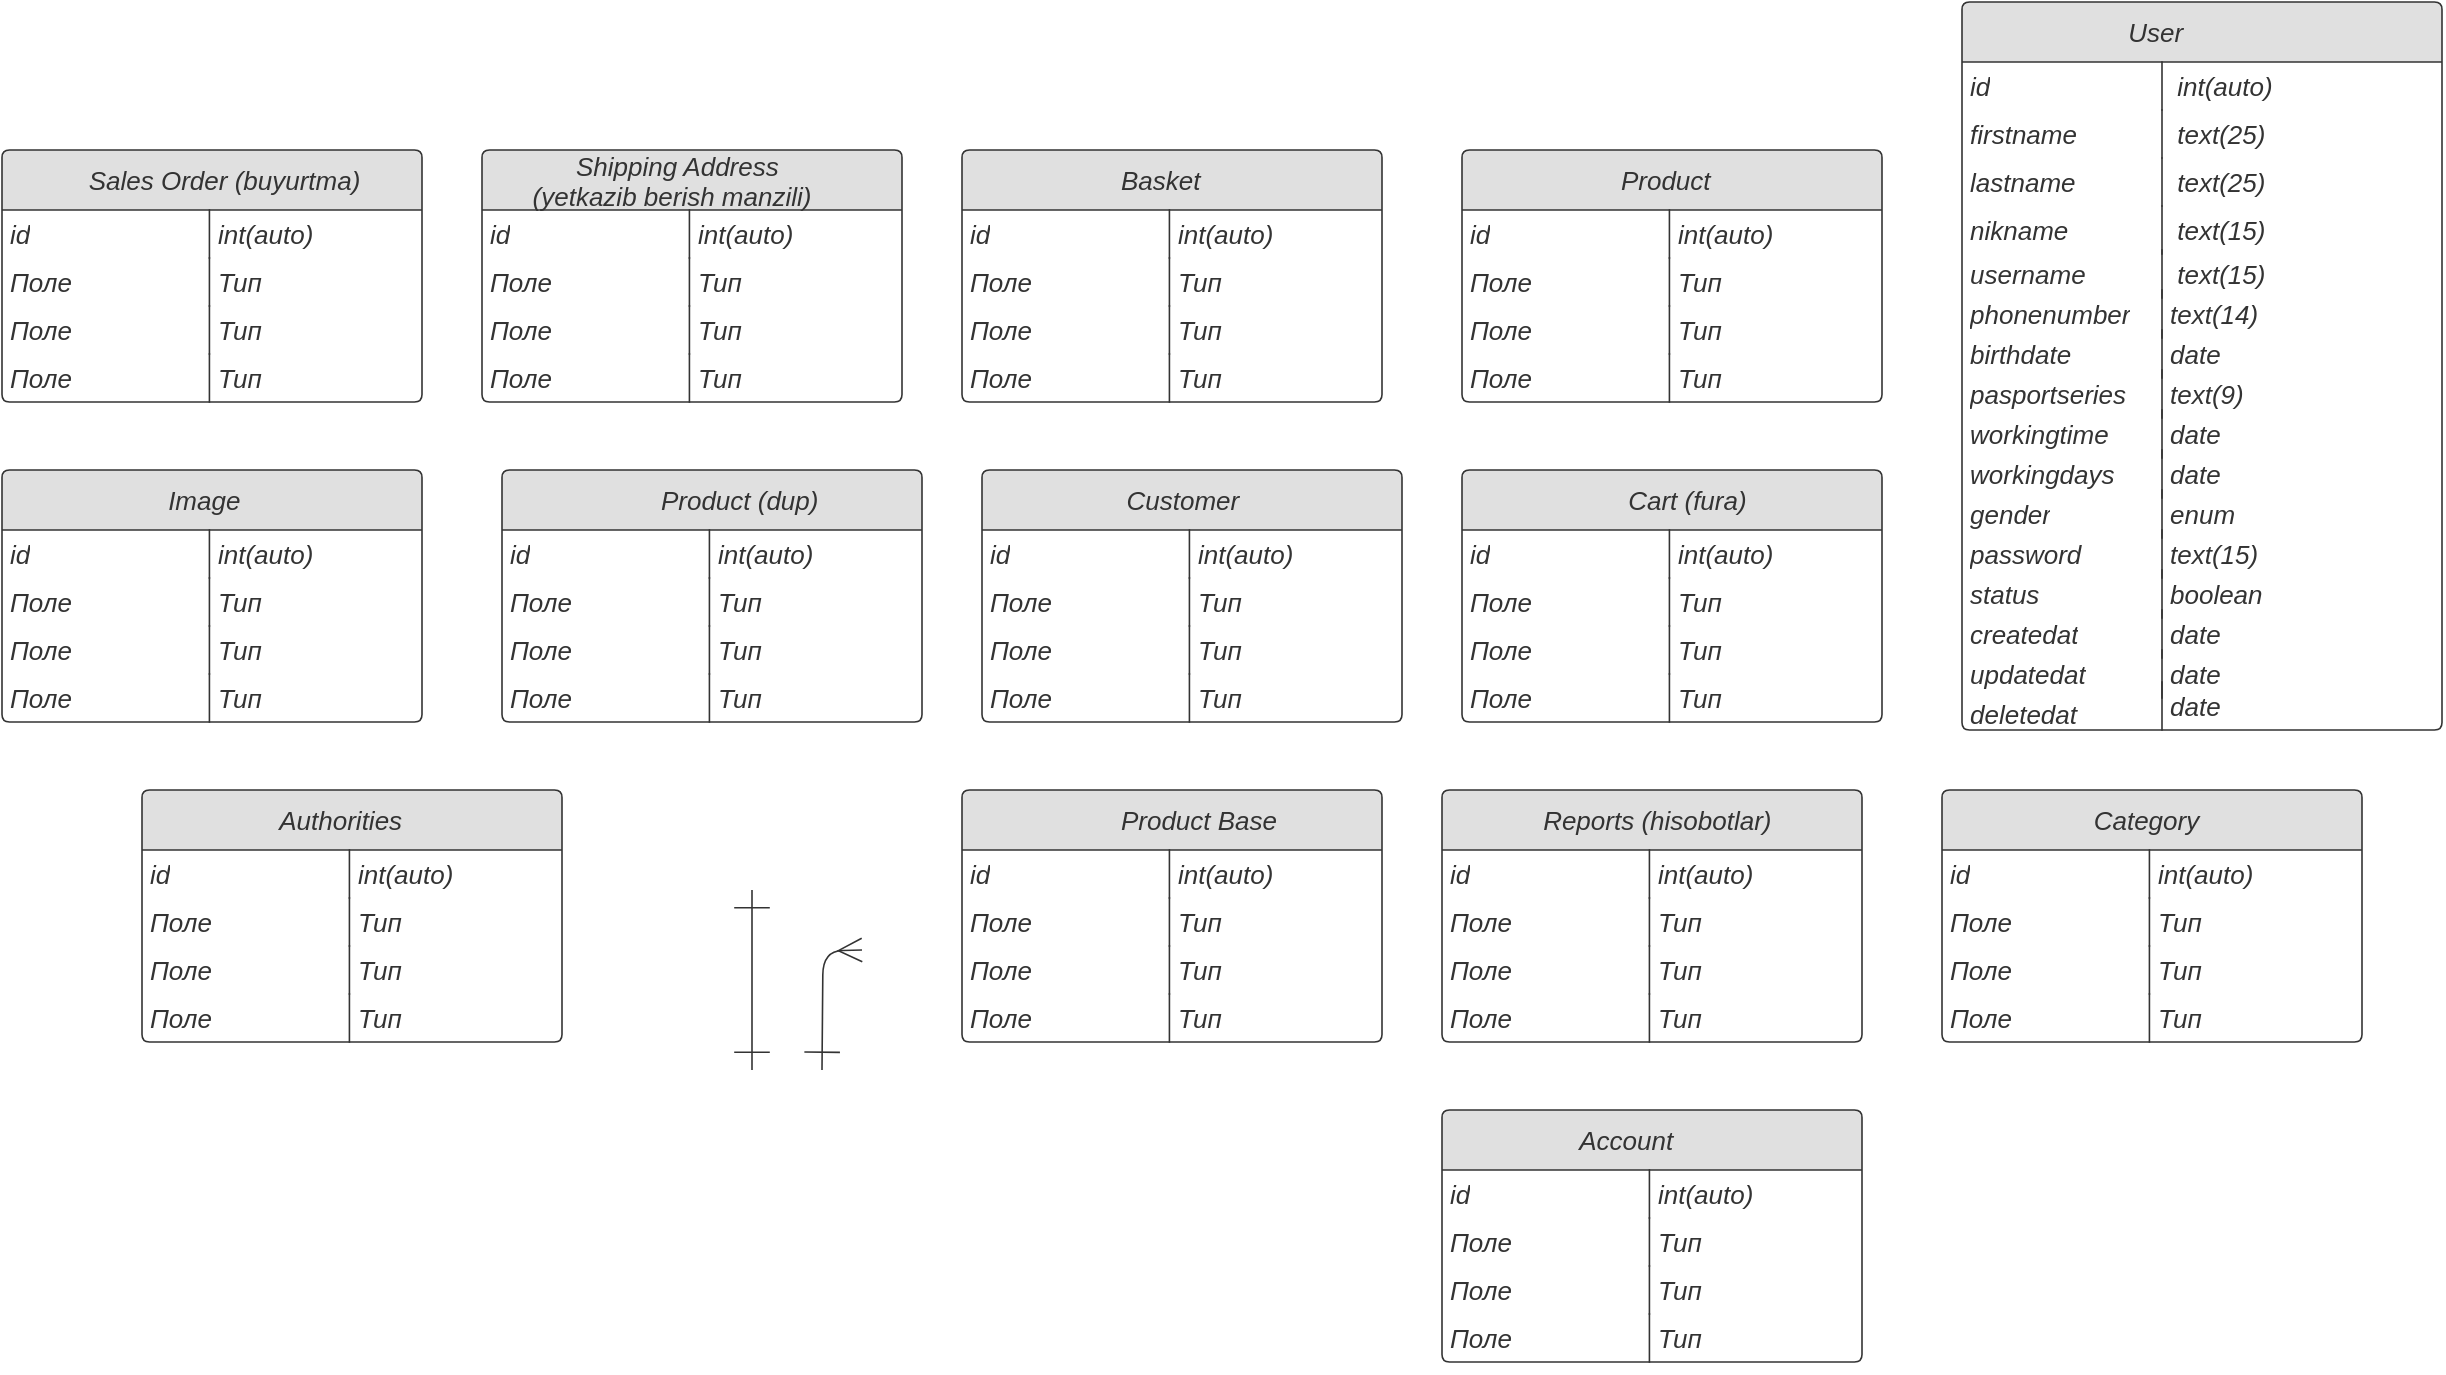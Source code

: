<mxfile version="21.5.0" type="github">
  <diagram id="gFWhEDrw_gqvURaTcCVO" name="Страница 1">
    <mxGraphModel dx="1433" dy="537" grid="1" gridSize="10" guides="1" tooltips="1" connect="1" arrows="1" fold="1" page="0" pageScale="1" pageWidth="827" pageHeight="1169" background="none" math="0" shadow="0">
      <root>
        <mxCell id="0" />
        <mxCell id="1" parent="0" />
        <mxCell id="_ZXWBAPsV1fqIIyWsX64-1" value="&amp;nbsp; &amp;nbsp; &amp;nbsp; &amp;nbsp; &amp;nbsp; &amp;nbsp; &amp;nbsp; &amp;nbsp; &amp;nbsp; &amp;nbsp; &amp;nbsp; Basket" style="html=1;overflow=block;blockSpacing=1;swimlane;resizeParent=1;resizeParentMax=0;resizeLast=0;collapsible=0;marginBottom=0;swimlaneFillColor=#ffffff;startSize=30;whiteSpace=wrap;fontSize=13;fontColor=#333333;fontStyle=2;align=left;fillColor=#e0e0e0;spacing=0;strokeColor=#333333;strokeOpacity=100;fillOpacity=100;rounded=1;absoluteArcSize=1;arcSize=7.5;strokeWidth=0.8;" parent="1" vertex="1">
          <mxGeometry x="510" y="200" width="210" height="126" as="geometry" />
        </mxCell>
        <mxCell id="_ZXWBAPsV1fqIIyWsX64-2" value="id" style="strokeColor=none;part=1;resizeHeight=0;align=left;verticalAlign=top;spacingLeft=4;spacingRight=4;overflow=hidden;rotatable=0;points=[[0,0.5],[1,0.5]];portConstraint=eastwest;swimlaneFillColor=#ffffff;whiteSpace=wrap;fontSize=13;fontColor=#333333;fontStyle=2;fillColor=none;strokeOpacity=100;fillOpacity=100;spacing=0;rounded=1;absoluteArcSize=1;arcSize=7.5;strokeWidth=0.8;" parent="_ZXWBAPsV1fqIIyWsX64-1" vertex="1">
          <mxGeometry y="30" width="103.71" height="24" as="geometry" />
        </mxCell>
        <mxCell id="_ZXWBAPsV1fqIIyWsX64-3" value="int(auto)" style="shape=partialRectangle;top=0;right=0;bottom=0;part=1;resizeHeight=0;align=left;verticalAlign=top;spacingLeft=4;spacingRight=4;overflow=hidden;rotatable=0;points=[[0,0.5],[1,0.5]];portConstraint=eastwest;swimlaneFillColor=#ffffff;whiteSpace=wrap;fontSize=13;fontColor=#333333;fontStyle=2;fillColor=none;strokeOpacity=100;fillOpacity=100;spacing=0;strokeColor=#333333;rounded=1;absoluteArcSize=1;arcSize=7.5;strokeWidth=0.8;" parent="_ZXWBAPsV1fqIIyWsX64-1" vertex="1">
          <mxGeometry x="103.71" y="30" width="106.29" height="24" as="geometry" />
        </mxCell>
        <mxCell id="_ZXWBAPsV1fqIIyWsX64-4" value="Поле" style="strokeColor=none;part=1;resizeHeight=0;align=left;verticalAlign=top;spacingLeft=4;spacingRight=4;overflow=hidden;rotatable=0;points=[[0,0.5],[1,0.5]];portConstraint=eastwest;swimlaneFillColor=#ffffff;whiteSpace=wrap;fontSize=13;fontColor=#333333;fontStyle=2;fillColor=none;strokeOpacity=100;fillOpacity=100;spacing=0;rounded=1;absoluteArcSize=1;arcSize=7.5;strokeWidth=0.8;" parent="_ZXWBAPsV1fqIIyWsX64-1" vertex="1">
          <mxGeometry y="54" width="103.71" height="24" as="geometry" />
        </mxCell>
        <mxCell id="_ZXWBAPsV1fqIIyWsX64-5" value="Тип" style="shape=partialRectangle;top=0;right=0;bottom=0;part=1;resizeHeight=0;align=left;verticalAlign=top;spacingLeft=4;spacingRight=4;overflow=hidden;rotatable=0;points=[[0,0.5],[1,0.5]];portConstraint=eastwest;swimlaneFillColor=#ffffff;whiteSpace=wrap;fontSize=13;fontColor=#333333;fontStyle=2;fillColor=none;strokeOpacity=100;fillOpacity=100;spacing=0;strokeColor=#333333;rounded=1;absoluteArcSize=1;arcSize=7.5;strokeWidth=0.8;" parent="_ZXWBAPsV1fqIIyWsX64-1" vertex="1">
          <mxGeometry x="103.71" y="54" width="106.29" height="24" as="geometry" />
        </mxCell>
        <mxCell id="_ZXWBAPsV1fqIIyWsX64-6" value="Поле" style="strokeColor=none;part=1;resizeHeight=0;align=left;verticalAlign=top;spacingLeft=4;spacingRight=4;overflow=hidden;rotatable=0;points=[[0,0.5],[1,0.5]];portConstraint=eastwest;swimlaneFillColor=#ffffff;whiteSpace=wrap;fontSize=13;fontColor=#333333;fontStyle=2;fillColor=none;strokeOpacity=100;fillOpacity=100;spacing=0;rounded=1;absoluteArcSize=1;arcSize=7.5;strokeWidth=0.8;" parent="_ZXWBAPsV1fqIIyWsX64-1" vertex="1">
          <mxGeometry y="78" width="103.71" height="24" as="geometry" />
        </mxCell>
        <mxCell id="_ZXWBAPsV1fqIIyWsX64-7" value="Тип" style="shape=partialRectangle;top=0;right=0;bottom=0;part=1;resizeHeight=0;align=left;verticalAlign=top;spacingLeft=4;spacingRight=4;overflow=hidden;rotatable=0;points=[[0,0.5],[1,0.5]];portConstraint=eastwest;swimlaneFillColor=#ffffff;whiteSpace=wrap;fontSize=13;fontColor=#333333;fontStyle=2;fillColor=none;strokeOpacity=100;fillOpacity=100;spacing=0;strokeColor=#333333;rounded=1;absoluteArcSize=1;arcSize=7.5;strokeWidth=0.8;" parent="_ZXWBAPsV1fqIIyWsX64-1" vertex="1">
          <mxGeometry x="103.71" y="78" width="106.29" height="24" as="geometry" />
        </mxCell>
        <mxCell id="_ZXWBAPsV1fqIIyWsX64-8" value="Поле" style="strokeColor=none;part=1;resizeHeight=0;align=left;verticalAlign=top;spacingLeft=4;spacingRight=4;overflow=hidden;rotatable=0;points=[[0,0.5],[1,0.5]];portConstraint=eastwest;swimlaneFillColor=#ffffff;whiteSpace=wrap;fontSize=13;fontColor=#333333;fontStyle=2;fillColor=none;strokeOpacity=100;fillOpacity=100;spacing=0;rounded=1;absoluteArcSize=1;arcSize=7.5;strokeWidth=0.8;" parent="_ZXWBAPsV1fqIIyWsX64-1" vertex="1">
          <mxGeometry y="102" width="103.71" height="24" as="geometry" />
        </mxCell>
        <mxCell id="_ZXWBAPsV1fqIIyWsX64-9" value="Тип" style="shape=partialRectangle;top=0;right=0;bottom=0;part=1;resizeHeight=0;align=left;verticalAlign=top;spacingLeft=4;spacingRight=4;overflow=hidden;rotatable=0;points=[[0,0.5],[1,0.5]];portConstraint=eastwest;swimlaneFillColor=#ffffff;whiteSpace=wrap;fontSize=13;fontColor=#333333;fontStyle=2;fillColor=none;strokeOpacity=100;fillOpacity=100;spacing=0;strokeColor=#333333;rounded=1;absoluteArcSize=1;arcSize=7.5;strokeWidth=0.8;" parent="_ZXWBAPsV1fqIIyWsX64-1" vertex="1">
          <mxGeometry x="103.71" y="102" width="106.29" height="24" as="geometry" />
        </mxCell>
        <mxCell id="_ZXWBAPsV1fqIIyWsX64-17" value="&amp;nbsp; &amp;nbsp; &amp;nbsp; &amp;nbsp; &amp;nbsp; &amp;nbsp; &amp;nbsp;Shipping Address&lt;br&gt;&amp;nbsp; &amp;nbsp; &amp;nbsp; &amp;nbsp;(yetkazib berish manzili)" style="html=1;overflow=block;blockSpacing=1;swimlane;resizeParent=1;resizeParentMax=0;resizeLast=0;collapsible=0;marginBottom=0;swimlaneFillColor=#ffffff;startSize=30;whiteSpace=wrap;fontSize=13;fontColor=#333333;fontStyle=2;align=left;fillColor=#e0e0e0;spacing=0;strokeColor=#333333;strokeOpacity=100;fillOpacity=100;rounded=1;absoluteArcSize=1;arcSize=7.5;strokeWidth=0.8;" parent="1" vertex="1">
          <mxGeometry x="270" y="200" width="210" height="126" as="geometry" />
        </mxCell>
        <mxCell id="_ZXWBAPsV1fqIIyWsX64-18" value="id" style="strokeColor=none;part=1;resizeHeight=0;align=left;verticalAlign=top;spacingLeft=4;spacingRight=4;overflow=hidden;rotatable=0;points=[[0,0.5],[1,0.5]];portConstraint=eastwest;swimlaneFillColor=#ffffff;whiteSpace=wrap;fontSize=13;fontColor=#333333;fontStyle=2;fillColor=none;strokeOpacity=100;fillOpacity=100;spacing=0;rounded=1;absoluteArcSize=1;arcSize=7.5;strokeWidth=0.8;" parent="_ZXWBAPsV1fqIIyWsX64-17" vertex="1">
          <mxGeometry y="30" width="103.71" height="24" as="geometry" />
        </mxCell>
        <mxCell id="_ZXWBAPsV1fqIIyWsX64-19" value="int(auto)" style="shape=partialRectangle;top=0;right=0;bottom=0;part=1;resizeHeight=0;align=left;verticalAlign=top;spacingLeft=4;spacingRight=4;overflow=hidden;rotatable=0;points=[[0,0.5],[1,0.5]];portConstraint=eastwest;swimlaneFillColor=#ffffff;whiteSpace=wrap;fontSize=13;fontColor=#333333;fontStyle=2;fillColor=none;strokeOpacity=100;fillOpacity=100;spacing=0;strokeColor=#333333;rounded=1;absoluteArcSize=1;arcSize=7.5;strokeWidth=0.8;" parent="_ZXWBAPsV1fqIIyWsX64-17" vertex="1">
          <mxGeometry x="103.71" y="30" width="106.29" height="24" as="geometry" />
        </mxCell>
        <mxCell id="_ZXWBAPsV1fqIIyWsX64-20" value="Поле" style="strokeColor=none;part=1;resizeHeight=0;align=left;verticalAlign=top;spacingLeft=4;spacingRight=4;overflow=hidden;rotatable=0;points=[[0,0.5],[1,0.5]];portConstraint=eastwest;swimlaneFillColor=#ffffff;whiteSpace=wrap;fontSize=13;fontColor=#333333;fontStyle=2;fillColor=none;strokeOpacity=100;fillOpacity=100;spacing=0;rounded=1;absoluteArcSize=1;arcSize=7.5;strokeWidth=0.8;" parent="_ZXWBAPsV1fqIIyWsX64-17" vertex="1">
          <mxGeometry y="54" width="103.71" height="24" as="geometry" />
        </mxCell>
        <mxCell id="_ZXWBAPsV1fqIIyWsX64-21" value="Тип" style="shape=partialRectangle;top=0;right=0;bottom=0;part=1;resizeHeight=0;align=left;verticalAlign=top;spacingLeft=4;spacingRight=4;overflow=hidden;rotatable=0;points=[[0,0.5],[1,0.5]];portConstraint=eastwest;swimlaneFillColor=#ffffff;whiteSpace=wrap;fontSize=13;fontColor=#333333;fontStyle=2;fillColor=none;strokeOpacity=100;fillOpacity=100;spacing=0;strokeColor=#333333;rounded=1;absoluteArcSize=1;arcSize=7.5;strokeWidth=0.8;" parent="_ZXWBAPsV1fqIIyWsX64-17" vertex="1">
          <mxGeometry x="103.71" y="54" width="106.29" height="24" as="geometry" />
        </mxCell>
        <mxCell id="_ZXWBAPsV1fqIIyWsX64-22" value="Поле" style="strokeColor=none;part=1;resizeHeight=0;align=left;verticalAlign=top;spacingLeft=4;spacingRight=4;overflow=hidden;rotatable=0;points=[[0,0.5],[1,0.5]];portConstraint=eastwest;swimlaneFillColor=#ffffff;whiteSpace=wrap;fontSize=13;fontColor=#333333;fontStyle=2;fillColor=none;strokeOpacity=100;fillOpacity=100;spacing=0;rounded=1;absoluteArcSize=1;arcSize=7.5;strokeWidth=0.8;" parent="_ZXWBAPsV1fqIIyWsX64-17" vertex="1">
          <mxGeometry y="78" width="103.71" height="24" as="geometry" />
        </mxCell>
        <mxCell id="_ZXWBAPsV1fqIIyWsX64-23" value="Тип" style="shape=partialRectangle;top=0;right=0;bottom=0;part=1;resizeHeight=0;align=left;verticalAlign=top;spacingLeft=4;spacingRight=4;overflow=hidden;rotatable=0;points=[[0,0.5],[1,0.5]];portConstraint=eastwest;swimlaneFillColor=#ffffff;whiteSpace=wrap;fontSize=13;fontColor=#333333;fontStyle=2;fillColor=none;strokeOpacity=100;fillOpacity=100;spacing=0;strokeColor=#333333;rounded=1;absoluteArcSize=1;arcSize=7.5;strokeWidth=0.8;" parent="_ZXWBAPsV1fqIIyWsX64-17" vertex="1">
          <mxGeometry x="103.71" y="78" width="106.29" height="24" as="geometry" />
        </mxCell>
        <mxCell id="_ZXWBAPsV1fqIIyWsX64-24" value="Поле" style="strokeColor=none;part=1;resizeHeight=0;align=left;verticalAlign=top;spacingLeft=4;spacingRight=4;overflow=hidden;rotatable=0;points=[[0,0.5],[1,0.5]];portConstraint=eastwest;swimlaneFillColor=#ffffff;whiteSpace=wrap;fontSize=13;fontColor=#333333;fontStyle=2;fillColor=none;strokeOpacity=100;fillOpacity=100;spacing=0;rounded=1;absoluteArcSize=1;arcSize=7.5;strokeWidth=0.8;" parent="_ZXWBAPsV1fqIIyWsX64-17" vertex="1">
          <mxGeometry y="102" width="103.71" height="24" as="geometry" />
        </mxCell>
        <mxCell id="_ZXWBAPsV1fqIIyWsX64-25" value="Тип" style="shape=partialRectangle;top=0;right=0;bottom=0;part=1;resizeHeight=0;align=left;verticalAlign=top;spacingLeft=4;spacingRight=4;overflow=hidden;rotatable=0;points=[[0,0.5],[1,0.5]];portConstraint=eastwest;swimlaneFillColor=#ffffff;whiteSpace=wrap;fontSize=13;fontColor=#333333;fontStyle=2;fillColor=none;strokeOpacity=100;fillOpacity=100;spacing=0;strokeColor=#333333;rounded=1;absoluteArcSize=1;arcSize=7.5;strokeWidth=0.8;" parent="_ZXWBAPsV1fqIIyWsX64-17" vertex="1">
          <mxGeometry x="103.71" y="102" width="106.29" height="24" as="geometry" />
        </mxCell>
        <mxCell id="_ZXWBAPsV1fqIIyWsX64-26" value="&amp;nbsp; &amp;nbsp; &amp;nbsp; &amp;nbsp; &amp;nbsp; &amp;nbsp; &amp;nbsp; &amp;nbsp; &amp;nbsp; &amp;nbsp; &amp;nbsp; Product" style="html=1;overflow=block;blockSpacing=1;swimlane;resizeParent=1;resizeParentMax=0;resizeLast=0;collapsible=0;marginBottom=0;swimlaneFillColor=#ffffff;startSize=30;whiteSpace=wrap;fontSize=13;fontColor=#333333;fontStyle=2;align=left;fillColor=#e0e0e0;spacing=0;strokeColor=#333333;strokeOpacity=100;fillOpacity=100;rounded=1;absoluteArcSize=1;arcSize=7.5;strokeWidth=0.8;" parent="1" vertex="1">
          <mxGeometry x="760" y="200" width="210" height="126" as="geometry" />
        </mxCell>
        <mxCell id="_ZXWBAPsV1fqIIyWsX64-27" value="id" style="strokeColor=none;part=1;resizeHeight=0;align=left;verticalAlign=top;spacingLeft=4;spacingRight=4;overflow=hidden;rotatable=0;points=[[0,0.5],[1,0.5]];portConstraint=eastwest;swimlaneFillColor=#ffffff;whiteSpace=wrap;fontSize=13;fontColor=#333333;fontStyle=2;fillColor=none;strokeOpacity=100;fillOpacity=100;spacing=0;rounded=1;absoluteArcSize=1;arcSize=7.5;strokeWidth=0.8;" parent="_ZXWBAPsV1fqIIyWsX64-26" vertex="1">
          <mxGeometry y="30" width="103.71" height="24" as="geometry" />
        </mxCell>
        <mxCell id="_ZXWBAPsV1fqIIyWsX64-28" value="int(auto)" style="shape=partialRectangle;top=0;right=0;bottom=0;part=1;resizeHeight=0;align=left;verticalAlign=top;spacingLeft=4;spacingRight=4;overflow=hidden;rotatable=0;points=[[0,0.5],[1,0.5]];portConstraint=eastwest;swimlaneFillColor=#ffffff;whiteSpace=wrap;fontSize=13;fontColor=#333333;fontStyle=2;fillColor=none;strokeOpacity=100;fillOpacity=100;spacing=0;strokeColor=#333333;rounded=1;absoluteArcSize=1;arcSize=7.5;strokeWidth=0.8;" parent="_ZXWBAPsV1fqIIyWsX64-26" vertex="1">
          <mxGeometry x="103.71" y="30" width="106.29" height="24" as="geometry" />
        </mxCell>
        <mxCell id="_ZXWBAPsV1fqIIyWsX64-29" value="Поле" style="strokeColor=none;part=1;resizeHeight=0;align=left;verticalAlign=top;spacingLeft=4;spacingRight=4;overflow=hidden;rotatable=0;points=[[0,0.5],[1,0.5]];portConstraint=eastwest;swimlaneFillColor=#ffffff;whiteSpace=wrap;fontSize=13;fontColor=#333333;fontStyle=2;fillColor=none;strokeOpacity=100;fillOpacity=100;spacing=0;rounded=1;absoluteArcSize=1;arcSize=7.5;strokeWidth=0.8;" parent="_ZXWBAPsV1fqIIyWsX64-26" vertex="1">
          <mxGeometry y="54" width="103.71" height="24" as="geometry" />
        </mxCell>
        <mxCell id="_ZXWBAPsV1fqIIyWsX64-30" value="Тип" style="shape=partialRectangle;top=0;right=0;bottom=0;part=1;resizeHeight=0;align=left;verticalAlign=top;spacingLeft=4;spacingRight=4;overflow=hidden;rotatable=0;points=[[0,0.5],[1,0.5]];portConstraint=eastwest;swimlaneFillColor=#ffffff;whiteSpace=wrap;fontSize=13;fontColor=#333333;fontStyle=2;fillColor=none;strokeOpacity=100;fillOpacity=100;spacing=0;strokeColor=#333333;rounded=1;absoluteArcSize=1;arcSize=7.5;strokeWidth=0.8;" parent="_ZXWBAPsV1fqIIyWsX64-26" vertex="1">
          <mxGeometry x="103.71" y="54" width="106.29" height="24" as="geometry" />
        </mxCell>
        <mxCell id="_ZXWBAPsV1fqIIyWsX64-31" value="Поле" style="strokeColor=none;part=1;resizeHeight=0;align=left;verticalAlign=top;spacingLeft=4;spacingRight=4;overflow=hidden;rotatable=0;points=[[0,0.5],[1,0.5]];portConstraint=eastwest;swimlaneFillColor=#ffffff;whiteSpace=wrap;fontSize=13;fontColor=#333333;fontStyle=2;fillColor=none;strokeOpacity=100;fillOpacity=100;spacing=0;rounded=1;absoluteArcSize=1;arcSize=7.5;strokeWidth=0.8;" parent="_ZXWBAPsV1fqIIyWsX64-26" vertex="1">
          <mxGeometry y="78" width="103.71" height="24" as="geometry" />
        </mxCell>
        <mxCell id="_ZXWBAPsV1fqIIyWsX64-32" value="Тип" style="shape=partialRectangle;top=0;right=0;bottom=0;part=1;resizeHeight=0;align=left;verticalAlign=top;spacingLeft=4;spacingRight=4;overflow=hidden;rotatable=0;points=[[0,0.5],[1,0.5]];portConstraint=eastwest;swimlaneFillColor=#ffffff;whiteSpace=wrap;fontSize=13;fontColor=#333333;fontStyle=2;fillColor=none;strokeOpacity=100;fillOpacity=100;spacing=0;strokeColor=#333333;rounded=1;absoluteArcSize=1;arcSize=7.5;strokeWidth=0.8;" parent="_ZXWBAPsV1fqIIyWsX64-26" vertex="1">
          <mxGeometry x="103.71" y="78" width="106.29" height="24" as="geometry" />
        </mxCell>
        <mxCell id="_ZXWBAPsV1fqIIyWsX64-33" value="Поле" style="strokeColor=none;part=1;resizeHeight=0;align=left;verticalAlign=top;spacingLeft=4;spacingRight=4;overflow=hidden;rotatable=0;points=[[0,0.5],[1,0.5]];portConstraint=eastwest;swimlaneFillColor=#ffffff;whiteSpace=wrap;fontSize=13;fontColor=#333333;fontStyle=2;fillColor=none;strokeOpacity=100;fillOpacity=100;spacing=0;rounded=1;absoluteArcSize=1;arcSize=7.5;strokeWidth=0.8;" parent="_ZXWBAPsV1fqIIyWsX64-26" vertex="1">
          <mxGeometry y="102" width="103.71" height="24" as="geometry" />
        </mxCell>
        <mxCell id="_ZXWBAPsV1fqIIyWsX64-34" value="Тип" style="shape=partialRectangle;top=0;right=0;bottom=0;part=1;resizeHeight=0;align=left;verticalAlign=top;spacingLeft=4;spacingRight=4;overflow=hidden;rotatable=0;points=[[0,0.5],[1,0.5]];portConstraint=eastwest;swimlaneFillColor=#ffffff;whiteSpace=wrap;fontSize=13;fontColor=#333333;fontStyle=2;fillColor=none;strokeOpacity=100;fillOpacity=100;spacing=0;strokeColor=#333333;rounded=1;absoluteArcSize=1;arcSize=7.5;strokeWidth=0.8;" parent="_ZXWBAPsV1fqIIyWsX64-26" vertex="1">
          <mxGeometry x="103.71" y="102" width="106.29" height="24" as="geometry" />
        </mxCell>
        <mxCell id="_ZXWBAPsV1fqIIyWsX64-167" style="edgeStyle=none;curved=1;rounded=0;orthogonalLoop=1;jettySize=auto;html=1;exitX=0;exitY=0.5;exitDx=0;exitDy=0;fontSize=12;startSize=8;endSize=8;" parent="1" source="_ZXWBAPsV1fqIIyWsX64-39" target="_ZXWBAPsV1fqIIyWsX64-41" edge="1">
          <mxGeometry relative="1" as="geometry">
            <Array as="points">
              <mxPoint x="1130" y="232" />
            </Array>
          </mxGeometry>
        </mxCell>
        <mxCell id="_ZXWBAPsV1fqIIyWsX64-35" value="&amp;nbsp; &amp;nbsp; &amp;nbsp; &amp;nbsp; &amp;nbsp; &amp;nbsp; &amp;nbsp; &amp;nbsp; &amp;nbsp; &amp;nbsp; &amp;nbsp; &amp;nbsp;User" style="html=1;overflow=block;blockSpacing=1;swimlane;resizeParent=1;resizeParentMax=0;resizeLast=0;collapsible=0;marginBottom=0;swimlaneFillColor=#ffffff;startSize=30;whiteSpace=wrap;fontSize=13;fontColor=#333333;fontStyle=2;align=left;fillColor=#e0e0e0;spacing=0;strokeColor=#333333;strokeOpacity=100;fillOpacity=100;rounded=1;absoluteArcSize=1;arcSize=7.5;strokeWidth=0.8;" parent="1" vertex="1">
          <mxGeometry x="1010" y="126" width="240" height="364" as="geometry" />
        </mxCell>
        <mxCell id="_ZXWBAPsV1fqIIyWsX64-36" value="id" style="strokeColor=none;part=1;resizeHeight=0;align=left;verticalAlign=top;spacingLeft=4;spacingRight=4;overflow=hidden;rotatable=0;points=[[0,0.5],[1,0.5]];portConstraint=eastwest;swimlaneFillColor=#ffffff;whiteSpace=wrap;fontSize=13;fontColor=#333333;fontStyle=2;fillColor=none;strokeOpacity=100;fillOpacity=100;spacing=0;rounded=1;absoluteArcSize=1;arcSize=7.5;strokeWidth=0.8;" parent="_ZXWBAPsV1fqIIyWsX64-35" vertex="1">
          <mxGeometry y="30" width="103.71" height="24" as="geometry" />
        </mxCell>
        <mxCell id="_ZXWBAPsV1fqIIyWsX64-37" value=" int(auto)" style="shape=partialRectangle;top=0;right=0;bottom=0;part=1;resizeHeight=0;align=left;verticalAlign=top;spacingLeft=4;spacingRight=4;overflow=hidden;rotatable=0;points=[[0,0.5],[1,0.5]];portConstraint=eastwest;swimlaneFillColor=#ffffff;whiteSpace=wrap;fontSize=13;fontColor=#333333;fontStyle=2;fillColor=none;strokeOpacity=100;fillOpacity=100;spacing=0;strokeColor=#333333;rounded=1;absoluteArcSize=1;arcSize=7.5;strokeWidth=0.8;" parent="_ZXWBAPsV1fqIIyWsX64-35" vertex="1">
          <mxGeometry x="100" y="30" width="110" height="24" as="geometry" />
        </mxCell>
        <mxCell id="_ZXWBAPsV1fqIIyWsX64-38" value="firstname" style="strokeColor=none;part=1;resizeHeight=0;align=left;verticalAlign=top;spacingLeft=4;spacingRight=4;overflow=hidden;rotatable=0;points=[[0,0.5],[1,0.5]];portConstraint=eastwest;swimlaneFillColor=#ffffff;whiteSpace=wrap;fontSize=13;fontColor=#333333;fontStyle=2;fillColor=none;strokeOpacity=100;fillOpacity=100;spacing=0;rounded=1;absoluteArcSize=1;arcSize=7.5;strokeWidth=0.8;" parent="_ZXWBAPsV1fqIIyWsX64-35" vertex="1">
          <mxGeometry y="54" width="103.71" height="24" as="geometry" />
        </mxCell>
        <mxCell id="_ZXWBAPsV1fqIIyWsX64-39" value=" text(25)" style="shape=partialRectangle;top=0;right=0;bottom=0;part=1;resizeHeight=0;align=left;verticalAlign=top;spacingLeft=4;spacingRight=4;overflow=hidden;rotatable=0;points=[[0,0.5],[1,0.5]];portConstraint=eastwest;swimlaneFillColor=#ffffff;whiteSpace=wrap;fontSize=13;fontColor=#333333;fontStyle=2;fillColor=none;strokeOpacity=100;fillOpacity=100;spacing=0;strokeColor=#333333;rounded=1;absoluteArcSize=1;arcSize=7.5;strokeWidth=0.8;" parent="_ZXWBAPsV1fqIIyWsX64-35" vertex="1">
          <mxGeometry x="100" y="54" width="110" height="24" as="geometry" />
        </mxCell>
        <mxCell id="_ZXWBAPsV1fqIIyWsX64-40" value="lastname" style="strokeColor=none;part=1;resizeHeight=0;align=left;verticalAlign=top;spacingLeft=4;spacingRight=4;overflow=hidden;rotatable=0;points=[[0,0.5],[1,0.5]];portConstraint=eastwest;swimlaneFillColor=#ffffff;whiteSpace=wrap;fontSize=13;fontColor=#333333;fontStyle=2;fillColor=none;strokeOpacity=100;fillOpacity=100;spacing=0;rounded=1;absoluteArcSize=1;arcSize=7.5;strokeWidth=0.8;" parent="_ZXWBAPsV1fqIIyWsX64-35" vertex="1">
          <mxGeometry y="78" width="103.71" height="24" as="geometry" />
        </mxCell>
        <mxCell id="_ZXWBAPsV1fqIIyWsX64-41" value=" text(25)" style="shape=partialRectangle;top=0;right=0;bottom=0;part=1;resizeHeight=0;align=left;verticalAlign=top;spacingLeft=4;spacingRight=4;overflow=hidden;rotatable=0;points=[[0,0.5],[1,0.5]];portConstraint=eastwest;swimlaneFillColor=#ffffff;whiteSpace=wrap;fontSize=13;fontColor=#333333;fontStyle=2;fillColor=none;strokeOpacity=100;fillOpacity=100;spacing=0;strokeColor=#333333;rounded=1;absoluteArcSize=1;arcSize=7.5;strokeWidth=0.8;" parent="_ZXWBAPsV1fqIIyWsX64-35" vertex="1">
          <mxGeometry x="100" y="78" width="110" height="24" as="geometry" />
        </mxCell>
        <mxCell id="_ZXWBAPsV1fqIIyWsX64-42" value="nikname" style="strokeColor=none;part=1;resizeHeight=0;align=left;verticalAlign=top;spacingLeft=4;spacingRight=4;overflow=hidden;rotatable=0;points=[[0,0.5],[1,0.5]];portConstraint=eastwest;swimlaneFillColor=#ffffff;whiteSpace=wrap;fontSize=13;fontColor=#333333;fontStyle=2;fillColor=none;strokeOpacity=100;fillOpacity=100;spacing=0;rounded=1;absoluteArcSize=1;arcSize=7.5;strokeWidth=0.8;" parent="_ZXWBAPsV1fqIIyWsX64-35" vertex="1">
          <mxGeometry y="102" width="103.71" height="24" as="geometry" />
        </mxCell>
        <mxCell id="_ZXWBAPsV1fqIIyWsX64-43" value=" text(15)" style="shape=partialRectangle;top=0;right=0;bottom=0;part=1;resizeHeight=0;align=left;verticalAlign=top;spacingLeft=4;spacingRight=4;overflow=hidden;rotatable=0;points=[[0,0.5],[1,0.5]];portConstraint=eastwest;swimlaneFillColor=#ffffff;whiteSpace=wrap;fontSize=13;fontColor=#333333;fontStyle=2;fillColor=none;strokeOpacity=100;fillOpacity=100;spacing=0;strokeColor=#333333;rounded=1;absoluteArcSize=1;arcSize=7.5;strokeWidth=0.8;" parent="_ZXWBAPsV1fqIIyWsX64-35" vertex="1">
          <mxGeometry x="100" y="102" width="110" height="24" as="geometry" />
        </mxCell>
        <mxCell id="_ZXWBAPsV1fqIIyWsX64-163" value="username" style="strokeColor=none;part=1;resizeHeight=0;align=left;verticalAlign=top;spacingLeft=4;spacingRight=4;overflow=hidden;rotatable=0;points=[[0,0.5],[1,0.5]];portConstraint=eastwest;swimlaneFillColor=#ffffff;whiteSpace=wrap;fontSize=13;fontColor=#333333;fontStyle=2;fillColor=none;strokeOpacity=100;fillOpacity=100;spacing=0;rounded=1;absoluteArcSize=1;arcSize=7.5;strokeWidth=0.8;" parent="_ZXWBAPsV1fqIIyWsX64-35" vertex="1">
          <mxGeometry y="124" width="103.71" height="24" as="geometry" />
        </mxCell>
        <mxCell id="_ZXWBAPsV1fqIIyWsX64-164" value="phonenumber" style="strokeColor=none;part=1;resizeHeight=0;align=left;verticalAlign=top;spacingLeft=4;spacingRight=4;overflow=hidden;rotatable=0;points=[[0,0.5],[1,0.5]];portConstraint=eastwest;swimlaneFillColor=#ffffff;whiteSpace=wrap;fontSize=13;fontColor=#333333;fontStyle=2;fillColor=none;strokeOpacity=100;fillOpacity=100;spacing=0;rounded=1;absoluteArcSize=1;arcSize=7.5;strokeWidth=0.8;" parent="_ZXWBAPsV1fqIIyWsX64-35" vertex="1">
          <mxGeometry y="144" width="103.71" height="24" as="geometry" />
        </mxCell>
        <mxCell id="_ZXWBAPsV1fqIIyWsX64-165" value="birthdate" style="strokeColor=none;part=1;resizeHeight=0;align=left;verticalAlign=top;spacingLeft=4;spacingRight=4;overflow=hidden;rotatable=0;points=[[0,0.5],[1,0.5]];portConstraint=eastwest;swimlaneFillColor=#ffffff;whiteSpace=wrap;fontSize=13;fontColor=#333333;fontStyle=2;fillColor=none;strokeOpacity=100;fillOpacity=100;spacing=0;rounded=1;absoluteArcSize=1;arcSize=7.5;strokeWidth=0.8;" parent="_ZXWBAPsV1fqIIyWsX64-35" vertex="1">
          <mxGeometry y="164" width="103.71" height="24" as="geometry" />
        </mxCell>
        <mxCell id="_ZXWBAPsV1fqIIyWsX64-166" value=" text(15)" style="shape=partialRectangle;top=0;right=0;bottom=0;part=1;resizeHeight=0;align=left;verticalAlign=top;spacingLeft=4;spacingRight=4;overflow=hidden;rotatable=0;points=[[0,0.5],[1,0.5]];portConstraint=eastwest;swimlaneFillColor=#ffffff;whiteSpace=wrap;fontSize=13;fontColor=#333333;fontStyle=2;fillColor=none;strokeOpacity=100;fillOpacity=100;spacing=0;strokeColor=#333333;rounded=1;absoluteArcSize=1;arcSize=7.5;strokeWidth=0.8;" parent="_ZXWBAPsV1fqIIyWsX64-35" vertex="1">
          <mxGeometry x="100.0" y="124" width="106.29" height="24" as="geometry" />
        </mxCell>
        <mxCell id="_ZXWBAPsV1fqIIyWsX64-169" value="text(14)" style="shape=partialRectangle;top=0;right=0;bottom=0;part=1;resizeHeight=0;align=left;verticalAlign=top;spacingLeft=4;spacingRight=4;overflow=hidden;rotatable=0;points=[[0,0.5],[1,0.5]];portConstraint=eastwest;swimlaneFillColor=#ffffff;whiteSpace=wrap;fontSize=13;fontColor=#333333;fontStyle=2;fillColor=none;strokeOpacity=100;fillOpacity=100;spacing=0;strokeColor=#333333;rounded=1;absoluteArcSize=1;arcSize=7.5;strokeWidth=0.8;" parent="_ZXWBAPsV1fqIIyWsX64-35" vertex="1">
          <mxGeometry x="100.0" y="144" width="106.29" height="24" as="geometry" />
        </mxCell>
        <mxCell id="_ZXWBAPsV1fqIIyWsX64-170" value="date" style="shape=partialRectangle;top=0;right=0;bottom=0;part=1;resizeHeight=0;align=left;verticalAlign=top;spacingLeft=4;spacingRight=4;overflow=hidden;rotatable=0;points=[[0,0.5],[1,0.5]];portConstraint=eastwest;swimlaneFillColor=#ffffff;whiteSpace=wrap;fontSize=13;fontColor=#333333;fontStyle=2;fillColor=none;strokeOpacity=100;fillOpacity=100;spacing=0;strokeColor=#333333;rounded=1;absoluteArcSize=1;arcSize=7.5;strokeWidth=0.8;" parent="_ZXWBAPsV1fqIIyWsX64-35" vertex="1">
          <mxGeometry x="100.0" y="164" width="106.29" height="24" as="geometry" />
        </mxCell>
        <mxCell id="_ZXWBAPsV1fqIIyWsX64-171" value="text(9)" style="shape=partialRectangle;top=0;right=0;bottom=0;part=1;resizeHeight=0;align=left;verticalAlign=top;spacingLeft=4;spacingRight=4;overflow=hidden;rotatable=0;points=[[0,0.5],[1,0.5]];portConstraint=eastwest;swimlaneFillColor=#ffffff;whiteSpace=wrap;fontSize=13;fontColor=#333333;fontStyle=2;fillColor=none;strokeOpacity=100;fillOpacity=100;spacing=0;strokeColor=#333333;rounded=1;absoluteArcSize=1;arcSize=7.5;strokeWidth=0.8;" parent="_ZXWBAPsV1fqIIyWsX64-35" vertex="1">
          <mxGeometry x="100.0" y="184" width="106.29" height="24" as="geometry" />
        </mxCell>
        <mxCell id="_ZXWBAPsV1fqIIyWsX64-172" value="date" style="shape=partialRectangle;top=0;right=0;bottom=0;part=1;resizeHeight=0;align=left;verticalAlign=top;spacingLeft=4;spacingRight=4;overflow=hidden;rotatable=0;points=[[0,0.5],[1,0.5]];portConstraint=eastwest;swimlaneFillColor=#ffffff;whiteSpace=wrap;fontSize=13;fontColor=#333333;fontStyle=2;fillColor=none;strokeOpacity=100;fillOpacity=100;spacing=0;strokeColor=#333333;rounded=1;absoluteArcSize=1;arcSize=7.5;strokeWidth=0.8;" parent="_ZXWBAPsV1fqIIyWsX64-35" vertex="1">
          <mxGeometry x="100.0" y="204" width="106.29" height="24" as="geometry" />
        </mxCell>
        <mxCell id="_ZXWBAPsV1fqIIyWsX64-173" value="date" style="shape=partialRectangle;top=0;right=0;bottom=0;part=1;resizeHeight=0;align=left;verticalAlign=top;spacingLeft=4;spacingRight=4;overflow=hidden;rotatable=0;points=[[0,0.5],[1,0.5]];portConstraint=eastwest;swimlaneFillColor=#ffffff;whiteSpace=wrap;fontSize=13;fontColor=#333333;fontStyle=2;fillColor=none;strokeOpacity=100;fillOpacity=100;spacing=0;strokeColor=#333333;rounded=1;absoluteArcSize=1;arcSize=7.5;strokeWidth=0.8;" parent="_ZXWBAPsV1fqIIyWsX64-35" vertex="1">
          <mxGeometry x="100.0" y="224" width="106.29" height="24" as="geometry" />
        </mxCell>
        <mxCell id="_ZXWBAPsV1fqIIyWsX64-174" value="enum" style="shape=partialRectangle;top=0;right=0;bottom=0;part=1;resizeHeight=0;align=left;verticalAlign=top;spacingLeft=4;spacingRight=4;overflow=hidden;rotatable=0;points=[[0,0.5],[1,0.5]];portConstraint=eastwest;swimlaneFillColor=#ffffff;whiteSpace=wrap;fontSize=13;fontColor=#333333;fontStyle=2;fillColor=none;strokeOpacity=100;fillOpacity=100;spacing=0;strokeColor=#333333;rounded=1;absoluteArcSize=1;arcSize=7.5;strokeWidth=0.8;" parent="_ZXWBAPsV1fqIIyWsX64-35" vertex="1">
          <mxGeometry x="100.0" y="244" width="106.29" height="24" as="geometry" />
        </mxCell>
        <mxCell id="_ZXWBAPsV1fqIIyWsX64-175" value="text(15)" style="shape=partialRectangle;top=0;right=0;bottom=0;part=1;resizeHeight=0;align=left;verticalAlign=top;spacingLeft=4;spacingRight=4;overflow=hidden;rotatable=0;points=[[0,0.5],[1,0.5]];portConstraint=eastwest;swimlaneFillColor=#ffffff;whiteSpace=wrap;fontSize=13;fontColor=#333333;fontStyle=2;fillColor=none;strokeOpacity=100;fillOpacity=100;spacing=0;strokeColor=#333333;rounded=1;absoluteArcSize=1;arcSize=7.5;strokeWidth=0.8;" parent="_ZXWBAPsV1fqIIyWsX64-35" vertex="1">
          <mxGeometry x="100.0" y="264" width="106.29" height="24" as="geometry" />
        </mxCell>
        <mxCell id="_ZXWBAPsV1fqIIyWsX64-176" value="boolean" style="shape=partialRectangle;top=0;right=0;bottom=0;part=1;resizeHeight=0;align=left;verticalAlign=top;spacingLeft=4;spacingRight=4;overflow=hidden;rotatable=0;points=[[0,0.5],[1,0.5]];portConstraint=eastwest;swimlaneFillColor=#ffffff;whiteSpace=wrap;fontSize=13;fontColor=#333333;fontStyle=2;fillColor=none;strokeOpacity=100;fillOpacity=100;spacing=0;strokeColor=#333333;rounded=1;absoluteArcSize=1;arcSize=7.5;strokeWidth=0.8;" parent="_ZXWBAPsV1fqIIyWsX64-35" vertex="1">
          <mxGeometry x="100.0" y="284" width="106.29" height="24" as="geometry" />
        </mxCell>
        <mxCell id="_ZXWBAPsV1fqIIyWsX64-180" value="date" style="shape=partialRectangle;top=0;right=0;bottom=0;part=1;resizeHeight=0;align=left;verticalAlign=top;spacingLeft=4;spacingRight=4;overflow=hidden;rotatable=0;points=[[0,0.5],[1,0.5]];portConstraint=eastwest;swimlaneFillColor=#ffffff;whiteSpace=wrap;fontSize=13;fontColor=#333333;fontStyle=2;fillColor=none;strokeOpacity=100;fillOpacity=100;spacing=0;strokeColor=#333333;rounded=1;absoluteArcSize=1;arcSize=7.5;strokeWidth=0.8;" parent="_ZXWBAPsV1fqIIyWsX64-35" vertex="1">
          <mxGeometry x="100.0" y="304" width="106.29" height="24" as="geometry" />
        </mxCell>
        <mxCell id="_ZXWBAPsV1fqIIyWsX64-181" value="date" style="shape=partialRectangle;top=0;right=0;bottom=0;part=1;resizeHeight=0;align=left;verticalAlign=top;spacingLeft=4;spacingRight=4;overflow=hidden;rotatable=0;points=[[0,0.5],[1,0.5]];portConstraint=eastwest;swimlaneFillColor=#ffffff;whiteSpace=wrap;fontSize=13;fontColor=#333333;fontStyle=2;fillColor=none;strokeOpacity=100;fillOpacity=100;spacing=0;strokeColor=#333333;rounded=1;absoluteArcSize=1;arcSize=7.5;strokeWidth=0.8;" parent="_ZXWBAPsV1fqIIyWsX64-35" vertex="1">
          <mxGeometry x="100.0" y="324" width="106.29" height="24" as="geometry" />
        </mxCell>
        <mxCell id="_ZXWBAPsV1fqIIyWsX64-191" value="pasportseries&#xa;" style="strokeColor=none;part=1;resizeHeight=0;align=left;verticalAlign=top;spacingLeft=4;spacingRight=4;overflow=hidden;rotatable=0;points=[[0,0.5],[1,0.5]];portConstraint=eastwest;swimlaneFillColor=#ffffff;whiteSpace=wrap;fontSize=13;fontColor=#333333;fontStyle=2;fillColor=none;strokeOpacity=100;fillOpacity=100;spacing=0;rounded=1;absoluteArcSize=1;arcSize=7.5;strokeWidth=0.8;" parent="_ZXWBAPsV1fqIIyWsX64-35" vertex="1">
          <mxGeometry y="184" width="103.71" height="24" as="geometry" />
        </mxCell>
        <mxCell id="_ZXWBAPsV1fqIIyWsX64-192" value="workingtime" style="strokeColor=none;part=1;resizeHeight=0;align=left;verticalAlign=top;spacingLeft=4;spacingRight=4;overflow=hidden;rotatable=0;points=[[0,0.5],[1,0.5]];portConstraint=eastwest;swimlaneFillColor=#ffffff;whiteSpace=wrap;fontSize=13;fontColor=#333333;fontStyle=2;fillColor=none;strokeOpacity=100;fillOpacity=100;spacing=0;rounded=1;absoluteArcSize=1;arcSize=7.5;strokeWidth=0.8;" parent="_ZXWBAPsV1fqIIyWsX64-35" vertex="1">
          <mxGeometry y="204" width="103.71" height="24" as="geometry" />
        </mxCell>
        <mxCell id="_ZXWBAPsV1fqIIyWsX64-193" value="workingdays" style="strokeColor=none;part=1;resizeHeight=0;align=left;verticalAlign=top;spacingLeft=4;spacingRight=4;overflow=hidden;rotatable=0;points=[[0,0.5],[1,0.5]];portConstraint=eastwest;swimlaneFillColor=#ffffff;whiteSpace=wrap;fontSize=13;fontColor=#333333;fontStyle=2;fillColor=none;strokeOpacity=100;fillOpacity=100;spacing=0;rounded=1;absoluteArcSize=1;arcSize=7.5;strokeWidth=0.8;" parent="_ZXWBAPsV1fqIIyWsX64-35" vertex="1">
          <mxGeometry y="224" width="103.71" height="24" as="geometry" />
        </mxCell>
        <mxCell id="_ZXWBAPsV1fqIIyWsX64-194" value="gender" style="strokeColor=none;part=1;resizeHeight=0;align=left;verticalAlign=top;spacingLeft=4;spacingRight=4;overflow=hidden;rotatable=0;points=[[0,0.5],[1,0.5]];portConstraint=eastwest;swimlaneFillColor=#ffffff;whiteSpace=wrap;fontSize=13;fontColor=#333333;fontStyle=2;fillColor=none;strokeOpacity=100;fillOpacity=100;spacing=0;rounded=1;absoluteArcSize=1;arcSize=7.5;strokeWidth=0.8;" parent="_ZXWBAPsV1fqIIyWsX64-35" vertex="1">
          <mxGeometry y="244" width="103.71" height="24" as="geometry" />
        </mxCell>
        <mxCell id="_ZXWBAPsV1fqIIyWsX64-195" value="password" style="strokeColor=none;part=1;resizeHeight=0;align=left;verticalAlign=top;spacingLeft=4;spacingRight=4;overflow=hidden;rotatable=0;points=[[0,0.5],[1,0.5]];portConstraint=eastwest;swimlaneFillColor=#ffffff;whiteSpace=wrap;fontSize=13;fontColor=#333333;fontStyle=2;fillColor=none;strokeOpacity=100;fillOpacity=100;spacing=0;rounded=1;absoluteArcSize=1;arcSize=7.5;strokeWidth=0.8;" parent="_ZXWBAPsV1fqIIyWsX64-35" vertex="1">
          <mxGeometry y="264" width="103.71" height="24" as="geometry" />
        </mxCell>
        <mxCell id="_ZXWBAPsV1fqIIyWsX64-196" value="status" style="strokeColor=none;part=1;resizeHeight=0;align=left;verticalAlign=top;spacingLeft=4;spacingRight=4;overflow=hidden;rotatable=0;points=[[0,0.5],[1,0.5]];portConstraint=eastwest;swimlaneFillColor=#ffffff;whiteSpace=wrap;fontSize=13;fontColor=#333333;fontStyle=2;fillColor=none;strokeOpacity=100;fillOpacity=100;spacing=0;rounded=1;absoluteArcSize=1;arcSize=7.5;strokeWidth=0.8;" parent="_ZXWBAPsV1fqIIyWsX64-35" vertex="1">
          <mxGeometry y="284" width="103.71" height="24" as="geometry" />
        </mxCell>
        <mxCell id="_ZXWBAPsV1fqIIyWsX64-197" value="createdat" style="strokeColor=none;part=1;resizeHeight=0;align=left;verticalAlign=top;spacingLeft=4;spacingRight=4;overflow=hidden;rotatable=0;points=[[0,0.5],[1,0.5]];portConstraint=eastwest;swimlaneFillColor=#ffffff;whiteSpace=wrap;fontSize=13;fontColor=#333333;fontStyle=2;fillColor=none;strokeOpacity=100;fillOpacity=100;spacing=0;rounded=1;absoluteArcSize=1;arcSize=7.5;strokeWidth=0.8;" parent="_ZXWBAPsV1fqIIyWsX64-35" vertex="1">
          <mxGeometry y="304" width="103.71" height="24" as="geometry" />
        </mxCell>
        <mxCell id="_ZXWBAPsV1fqIIyWsX64-198" value="updatedat" style="strokeColor=none;part=1;resizeHeight=0;align=left;verticalAlign=top;spacingLeft=4;spacingRight=4;overflow=hidden;rotatable=0;points=[[0,0.5],[1,0.5]];portConstraint=eastwest;swimlaneFillColor=#ffffff;whiteSpace=wrap;fontSize=13;fontColor=#333333;fontStyle=2;fillColor=none;strokeOpacity=100;fillOpacity=100;spacing=0;rounded=1;absoluteArcSize=1;arcSize=7.5;strokeWidth=0.8;" parent="_ZXWBAPsV1fqIIyWsX64-35" vertex="1">
          <mxGeometry y="324" width="103.71" height="24" as="geometry" />
        </mxCell>
        <mxCell id="9sqTJGyya0eXWNI7HfWM-1" value="deletedat" style="strokeColor=none;part=1;resizeHeight=0;align=left;verticalAlign=top;spacingLeft=4;spacingRight=4;overflow=hidden;rotatable=0;points=[[0,0.5],[1,0.5]];portConstraint=eastwest;swimlaneFillColor=#ffffff;whiteSpace=wrap;fontSize=13;fontColor=#333333;fontStyle=2;fillColor=none;strokeOpacity=100;fillOpacity=100;spacing=0;rounded=1;absoluteArcSize=1;arcSize=7.5;strokeWidth=0.8;" vertex="1" parent="_ZXWBAPsV1fqIIyWsX64-35">
          <mxGeometry y="344" width="103.71" height="24" as="geometry" />
        </mxCell>
        <mxCell id="9sqTJGyya0eXWNI7HfWM-2" value="date" style="shape=partialRectangle;top=0;right=0;bottom=0;part=1;resizeHeight=0;align=left;verticalAlign=top;spacingLeft=4;spacingRight=4;overflow=hidden;rotatable=0;points=[[0,0.5],[1,0.5]];portConstraint=eastwest;swimlaneFillColor=#ffffff;whiteSpace=wrap;fontSize=13;fontColor=#333333;fontStyle=2;fillColor=none;strokeOpacity=100;fillOpacity=100;spacing=0;strokeColor=#333333;rounded=1;absoluteArcSize=1;arcSize=7.5;strokeWidth=0.8;" vertex="1" parent="_ZXWBAPsV1fqIIyWsX64-35">
          <mxGeometry x="100.0" y="340" width="106.29" height="24" as="geometry" />
        </mxCell>
        <mxCell id="_ZXWBAPsV1fqIIyWsX64-53" value="&amp;nbsp; &amp;nbsp; &amp;nbsp; &amp;nbsp; &amp;nbsp; &amp;nbsp; &amp;nbsp; &amp;nbsp; &amp;nbsp; &amp;nbsp; Customer" style="html=1;overflow=block;blockSpacing=1;swimlane;resizeParent=1;resizeParentMax=0;resizeLast=0;collapsible=0;marginBottom=0;swimlaneFillColor=#ffffff;startSize=30;whiteSpace=wrap;fontSize=13;fontColor=#333333;fontStyle=2;align=left;fillColor=#e0e0e0;spacing=0;strokeColor=#333333;strokeOpacity=100;fillOpacity=100;rounded=1;absoluteArcSize=1;arcSize=7.5;strokeWidth=0.8;" parent="1" vertex="1">
          <mxGeometry x="520" y="360" width="210" height="126" as="geometry" />
        </mxCell>
        <mxCell id="_ZXWBAPsV1fqIIyWsX64-54" value="id" style="strokeColor=none;part=1;resizeHeight=0;align=left;verticalAlign=top;spacingLeft=4;spacingRight=4;overflow=hidden;rotatable=0;points=[[0,0.5],[1,0.5]];portConstraint=eastwest;swimlaneFillColor=#ffffff;whiteSpace=wrap;fontSize=13;fontColor=#333333;fontStyle=2;fillColor=none;strokeOpacity=100;fillOpacity=100;spacing=0;rounded=1;absoluteArcSize=1;arcSize=7.5;strokeWidth=0.8;" parent="_ZXWBAPsV1fqIIyWsX64-53" vertex="1">
          <mxGeometry y="30" width="103.71" height="24" as="geometry" />
        </mxCell>
        <mxCell id="_ZXWBAPsV1fqIIyWsX64-55" value="int(auto)" style="shape=partialRectangle;top=0;right=0;bottom=0;part=1;resizeHeight=0;align=left;verticalAlign=top;spacingLeft=4;spacingRight=4;overflow=hidden;rotatable=0;points=[[0,0.5],[1,0.5]];portConstraint=eastwest;swimlaneFillColor=#ffffff;whiteSpace=wrap;fontSize=13;fontColor=#333333;fontStyle=2;fillColor=none;strokeOpacity=100;fillOpacity=100;spacing=0;strokeColor=#333333;rounded=1;absoluteArcSize=1;arcSize=7.5;strokeWidth=0.8;" parent="_ZXWBAPsV1fqIIyWsX64-53" vertex="1">
          <mxGeometry x="103.71" y="30" width="106.29" height="24" as="geometry" />
        </mxCell>
        <mxCell id="_ZXWBAPsV1fqIIyWsX64-56" value="Поле" style="strokeColor=none;part=1;resizeHeight=0;align=left;verticalAlign=top;spacingLeft=4;spacingRight=4;overflow=hidden;rotatable=0;points=[[0,0.5],[1,0.5]];portConstraint=eastwest;swimlaneFillColor=#ffffff;whiteSpace=wrap;fontSize=13;fontColor=#333333;fontStyle=2;fillColor=none;strokeOpacity=100;fillOpacity=100;spacing=0;rounded=1;absoluteArcSize=1;arcSize=7.5;strokeWidth=0.8;" parent="_ZXWBAPsV1fqIIyWsX64-53" vertex="1">
          <mxGeometry y="54" width="103.71" height="24" as="geometry" />
        </mxCell>
        <mxCell id="_ZXWBAPsV1fqIIyWsX64-57" value="Тип" style="shape=partialRectangle;top=0;right=0;bottom=0;part=1;resizeHeight=0;align=left;verticalAlign=top;spacingLeft=4;spacingRight=4;overflow=hidden;rotatable=0;points=[[0,0.5],[1,0.5]];portConstraint=eastwest;swimlaneFillColor=#ffffff;whiteSpace=wrap;fontSize=13;fontColor=#333333;fontStyle=2;fillColor=none;strokeOpacity=100;fillOpacity=100;spacing=0;strokeColor=#333333;rounded=1;absoluteArcSize=1;arcSize=7.5;strokeWidth=0.8;" parent="_ZXWBAPsV1fqIIyWsX64-53" vertex="1">
          <mxGeometry x="103.71" y="54" width="106.29" height="24" as="geometry" />
        </mxCell>
        <mxCell id="_ZXWBAPsV1fqIIyWsX64-58" value="Поле" style="strokeColor=none;part=1;resizeHeight=0;align=left;verticalAlign=top;spacingLeft=4;spacingRight=4;overflow=hidden;rotatable=0;points=[[0,0.5],[1,0.5]];portConstraint=eastwest;swimlaneFillColor=#ffffff;whiteSpace=wrap;fontSize=13;fontColor=#333333;fontStyle=2;fillColor=none;strokeOpacity=100;fillOpacity=100;spacing=0;rounded=1;absoluteArcSize=1;arcSize=7.5;strokeWidth=0.8;" parent="_ZXWBAPsV1fqIIyWsX64-53" vertex="1">
          <mxGeometry y="78" width="103.71" height="24" as="geometry" />
        </mxCell>
        <mxCell id="_ZXWBAPsV1fqIIyWsX64-59" value="Тип" style="shape=partialRectangle;top=0;right=0;bottom=0;part=1;resizeHeight=0;align=left;verticalAlign=top;spacingLeft=4;spacingRight=4;overflow=hidden;rotatable=0;points=[[0,0.5],[1,0.5]];portConstraint=eastwest;swimlaneFillColor=#ffffff;whiteSpace=wrap;fontSize=13;fontColor=#333333;fontStyle=2;fillColor=none;strokeOpacity=100;fillOpacity=100;spacing=0;strokeColor=#333333;rounded=1;absoluteArcSize=1;arcSize=7.5;strokeWidth=0.8;" parent="_ZXWBAPsV1fqIIyWsX64-53" vertex="1">
          <mxGeometry x="103.71" y="78" width="106.29" height="24" as="geometry" />
        </mxCell>
        <mxCell id="_ZXWBAPsV1fqIIyWsX64-60" value="Поле" style="strokeColor=none;part=1;resizeHeight=0;align=left;verticalAlign=top;spacingLeft=4;spacingRight=4;overflow=hidden;rotatable=0;points=[[0,0.5],[1,0.5]];portConstraint=eastwest;swimlaneFillColor=#ffffff;whiteSpace=wrap;fontSize=13;fontColor=#333333;fontStyle=2;fillColor=none;strokeOpacity=100;fillOpacity=100;spacing=0;rounded=1;absoluteArcSize=1;arcSize=7.5;strokeWidth=0.8;" parent="_ZXWBAPsV1fqIIyWsX64-53" vertex="1">
          <mxGeometry y="102" width="103.71" height="24" as="geometry" />
        </mxCell>
        <mxCell id="_ZXWBAPsV1fqIIyWsX64-61" value="Тип" style="shape=partialRectangle;top=0;right=0;bottom=0;part=1;resizeHeight=0;align=left;verticalAlign=top;spacingLeft=4;spacingRight=4;overflow=hidden;rotatable=0;points=[[0,0.5],[1,0.5]];portConstraint=eastwest;swimlaneFillColor=#ffffff;whiteSpace=wrap;fontSize=13;fontColor=#333333;fontStyle=2;fillColor=none;strokeOpacity=100;fillOpacity=100;spacing=0;strokeColor=#333333;rounded=1;absoluteArcSize=1;arcSize=7.5;strokeWidth=0.8;" parent="_ZXWBAPsV1fqIIyWsX64-53" vertex="1">
          <mxGeometry x="103.71" y="102" width="106.29" height="24" as="geometry" />
        </mxCell>
        <mxCell id="_ZXWBAPsV1fqIIyWsX64-62" value="&amp;nbsp; &amp;nbsp; &amp;nbsp; &amp;nbsp; &amp;nbsp; &amp;nbsp; &amp;nbsp; &amp;nbsp; &amp;nbsp; &amp;nbsp; &amp;nbsp; &amp;nbsp;Cart (fura)" style="html=1;overflow=block;blockSpacing=1;swimlane;resizeParent=1;resizeParentMax=0;resizeLast=0;collapsible=0;marginBottom=0;swimlaneFillColor=#ffffff;startSize=30;whiteSpace=wrap;fontSize=13;fontColor=#333333;fontStyle=2;align=left;fillColor=#e0e0e0;spacing=0;strokeColor=#333333;strokeOpacity=100;fillOpacity=100;rounded=1;absoluteArcSize=1;arcSize=7.5;strokeWidth=0.8;" parent="1" vertex="1">
          <mxGeometry x="760" y="360" width="210" height="126" as="geometry" />
        </mxCell>
        <mxCell id="_ZXWBAPsV1fqIIyWsX64-63" value="id" style="strokeColor=none;part=1;resizeHeight=0;align=left;verticalAlign=top;spacingLeft=4;spacingRight=4;overflow=hidden;rotatable=0;points=[[0,0.5],[1,0.5]];portConstraint=eastwest;swimlaneFillColor=#ffffff;whiteSpace=wrap;fontSize=13;fontColor=#333333;fontStyle=2;fillColor=none;strokeOpacity=100;fillOpacity=100;spacing=0;rounded=1;absoluteArcSize=1;arcSize=7.5;strokeWidth=0.8;" parent="_ZXWBAPsV1fqIIyWsX64-62" vertex="1">
          <mxGeometry y="30" width="103.71" height="24" as="geometry" />
        </mxCell>
        <mxCell id="_ZXWBAPsV1fqIIyWsX64-64" value="int(auto)" style="shape=partialRectangle;top=0;right=0;bottom=0;part=1;resizeHeight=0;align=left;verticalAlign=top;spacingLeft=4;spacingRight=4;overflow=hidden;rotatable=0;points=[[0,0.5],[1,0.5]];portConstraint=eastwest;swimlaneFillColor=#ffffff;whiteSpace=wrap;fontSize=13;fontColor=#333333;fontStyle=2;fillColor=none;strokeOpacity=100;fillOpacity=100;spacing=0;strokeColor=#333333;rounded=1;absoluteArcSize=1;arcSize=7.5;strokeWidth=0.8;" parent="_ZXWBAPsV1fqIIyWsX64-62" vertex="1">
          <mxGeometry x="103.71" y="30" width="106.29" height="24" as="geometry" />
        </mxCell>
        <mxCell id="_ZXWBAPsV1fqIIyWsX64-65" value="Поле" style="strokeColor=none;part=1;resizeHeight=0;align=left;verticalAlign=top;spacingLeft=4;spacingRight=4;overflow=hidden;rotatable=0;points=[[0,0.5],[1,0.5]];portConstraint=eastwest;swimlaneFillColor=#ffffff;whiteSpace=wrap;fontSize=13;fontColor=#333333;fontStyle=2;fillColor=none;strokeOpacity=100;fillOpacity=100;spacing=0;rounded=1;absoluteArcSize=1;arcSize=7.5;strokeWidth=0.8;" parent="_ZXWBAPsV1fqIIyWsX64-62" vertex="1">
          <mxGeometry y="54" width="103.71" height="24" as="geometry" />
        </mxCell>
        <mxCell id="_ZXWBAPsV1fqIIyWsX64-66" value="Тип" style="shape=partialRectangle;top=0;right=0;bottom=0;part=1;resizeHeight=0;align=left;verticalAlign=top;spacingLeft=4;spacingRight=4;overflow=hidden;rotatable=0;points=[[0,0.5],[1,0.5]];portConstraint=eastwest;swimlaneFillColor=#ffffff;whiteSpace=wrap;fontSize=13;fontColor=#333333;fontStyle=2;fillColor=none;strokeOpacity=100;fillOpacity=100;spacing=0;strokeColor=#333333;rounded=1;absoluteArcSize=1;arcSize=7.5;strokeWidth=0.8;" parent="_ZXWBAPsV1fqIIyWsX64-62" vertex="1">
          <mxGeometry x="103.71" y="54" width="106.29" height="24" as="geometry" />
        </mxCell>
        <mxCell id="_ZXWBAPsV1fqIIyWsX64-67" value="Поле" style="strokeColor=none;part=1;resizeHeight=0;align=left;verticalAlign=top;spacingLeft=4;spacingRight=4;overflow=hidden;rotatable=0;points=[[0,0.5],[1,0.5]];portConstraint=eastwest;swimlaneFillColor=#ffffff;whiteSpace=wrap;fontSize=13;fontColor=#333333;fontStyle=2;fillColor=none;strokeOpacity=100;fillOpacity=100;spacing=0;rounded=1;absoluteArcSize=1;arcSize=7.5;strokeWidth=0.8;" parent="_ZXWBAPsV1fqIIyWsX64-62" vertex="1">
          <mxGeometry y="78" width="103.71" height="24" as="geometry" />
        </mxCell>
        <mxCell id="_ZXWBAPsV1fqIIyWsX64-68" value="Тип" style="shape=partialRectangle;top=0;right=0;bottom=0;part=1;resizeHeight=0;align=left;verticalAlign=top;spacingLeft=4;spacingRight=4;overflow=hidden;rotatable=0;points=[[0,0.5],[1,0.5]];portConstraint=eastwest;swimlaneFillColor=#ffffff;whiteSpace=wrap;fontSize=13;fontColor=#333333;fontStyle=2;fillColor=none;strokeOpacity=100;fillOpacity=100;spacing=0;strokeColor=#333333;rounded=1;absoluteArcSize=1;arcSize=7.5;strokeWidth=0.8;" parent="_ZXWBAPsV1fqIIyWsX64-62" vertex="1">
          <mxGeometry x="103.71" y="78" width="106.29" height="24" as="geometry" />
        </mxCell>
        <mxCell id="_ZXWBAPsV1fqIIyWsX64-69" value="Поле" style="strokeColor=none;part=1;resizeHeight=0;align=left;verticalAlign=top;spacingLeft=4;spacingRight=4;overflow=hidden;rotatable=0;points=[[0,0.5],[1,0.5]];portConstraint=eastwest;swimlaneFillColor=#ffffff;whiteSpace=wrap;fontSize=13;fontColor=#333333;fontStyle=2;fillColor=none;strokeOpacity=100;fillOpacity=100;spacing=0;rounded=1;absoluteArcSize=1;arcSize=7.5;strokeWidth=0.8;" parent="_ZXWBAPsV1fqIIyWsX64-62" vertex="1">
          <mxGeometry y="102" width="103.71" height="24" as="geometry" />
        </mxCell>
        <mxCell id="_ZXWBAPsV1fqIIyWsX64-70" value="Тип" style="shape=partialRectangle;top=0;right=0;bottom=0;part=1;resizeHeight=0;align=left;verticalAlign=top;spacingLeft=4;spacingRight=4;overflow=hidden;rotatable=0;points=[[0,0.5],[1,0.5]];portConstraint=eastwest;swimlaneFillColor=#ffffff;whiteSpace=wrap;fontSize=13;fontColor=#333333;fontStyle=2;fillColor=none;strokeOpacity=100;fillOpacity=100;spacing=0;strokeColor=#333333;rounded=1;absoluteArcSize=1;arcSize=7.5;strokeWidth=0.8;" parent="_ZXWBAPsV1fqIIyWsX64-62" vertex="1">
          <mxGeometry x="103.71" y="102" width="106.29" height="24" as="geometry" />
        </mxCell>
        <mxCell id="_ZXWBAPsV1fqIIyWsX64-71" value="&amp;nbsp; &amp;nbsp; &amp;nbsp; &amp;nbsp; &amp;nbsp; &amp;nbsp; &amp;nbsp; &amp;nbsp; &amp;nbsp; &amp;nbsp;Authorities" style="html=1;overflow=block;blockSpacing=1;swimlane;resizeParent=1;resizeParentMax=0;resizeLast=0;collapsible=0;marginBottom=0;swimlaneFillColor=#ffffff;startSize=30;whiteSpace=wrap;fontSize=13;fontColor=#333333;fontStyle=2;align=left;fillColor=#e0e0e0;spacing=0;strokeColor=#333333;strokeOpacity=100;fillOpacity=100;rounded=1;absoluteArcSize=1;arcSize=7.5;strokeWidth=0.8;" parent="1" vertex="1">
          <mxGeometry x="100" y="520" width="210" height="126" as="geometry" />
        </mxCell>
        <mxCell id="_ZXWBAPsV1fqIIyWsX64-72" value="id" style="strokeColor=none;part=1;resizeHeight=0;align=left;verticalAlign=top;spacingLeft=4;spacingRight=4;overflow=hidden;rotatable=0;points=[[0,0.5],[1,0.5]];portConstraint=eastwest;swimlaneFillColor=#ffffff;whiteSpace=wrap;fontSize=13;fontColor=#333333;fontStyle=2;fillColor=none;strokeOpacity=100;fillOpacity=100;spacing=0;rounded=1;absoluteArcSize=1;arcSize=7.5;strokeWidth=0.8;" parent="_ZXWBAPsV1fqIIyWsX64-71" vertex="1">
          <mxGeometry y="30" width="103.71" height="24" as="geometry" />
        </mxCell>
        <mxCell id="_ZXWBAPsV1fqIIyWsX64-73" value="int(auto)" style="shape=partialRectangle;top=0;right=0;bottom=0;part=1;resizeHeight=0;align=left;verticalAlign=top;spacingLeft=4;spacingRight=4;overflow=hidden;rotatable=0;points=[[0,0.5],[1,0.5]];portConstraint=eastwest;swimlaneFillColor=#ffffff;whiteSpace=wrap;fontSize=13;fontColor=#333333;fontStyle=2;fillColor=none;strokeOpacity=100;fillOpacity=100;spacing=0;strokeColor=#333333;rounded=1;absoluteArcSize=1;arcSize=7.5;strokeWidth=0.8;" parent="_ZXWBAPsV1fqIIyWsX64-71" vertex="1">
          <mxGeometry x="103.71" y="30" width="106.29" height="24" as="geometry" />
        </mxCell>
        <mxCell id="_ZXWBAPsV1fqIIyWsX64-74" value="Поле" style="strokeColor=none;part=1;resizeHeight=0;align=left;verticalAlign=top;spacingLeft=4;spacingRight=4;overflow=hidden;rotatable=0;points=[[0,0.5],[1,0.5]];portConstraint=eastwest;swimlaneFillColor=#ffffff;whiteSpace=wrap;fontSize=13;fontColor=#333333;fontStyle=2;fillColor=none;strokeOpacity=100;fillOpacity=100;spacing=0;rounded=1;absoluteArcSize=1;arcSize=7.5;strokeWidth=0.8;" parent="_ZXWBAPsV1fqIIyWsX64-71" vertex="1">
          <mxGeometry y="54" width="103.71" height="24" as="geometry" />
        </mxCell>
        <mxCell id="_ZXWBAPsV1fqIIyWsX64-75" value="Тип" style="shape=partialRectangle;top=0;right=0;bottom=0;part=1;resizeHeight=0;align=left;verticalAlign=top;spacingLeft=4;spacingRight=4;overflow=hidden;rotatable=0;points=[[0,0.5],[1,0.5]];portConstraint=eastwest;swimlaneFillColor=#ffffff;whiteSpace=wrap;fontSize=13;fontColor=#333333;fontStyle=2;fillColor=none;strokeOpacity=100;fillOpacity=100;spacing=0;strokeColor=#333333;rounded=1;absoluteArcSize=1;arcSize=7.5;strokeWidth=0.8;" parent="_ZXWBAPsV1fqIIyWsX64-71" vertex="1">
          <mxGeometry x="103.71" y="54" width="106.29" height="24" as="geometry" />
        </mxCell>
        <mxCell id="_ZXWBAPsV1fqIIyWsX64-76" value="Поле" style="strokeColor=none;part=1;resizeHeight=0;align=left;verticalAlign=top;spacingLeft=4;spacingRight=4;overflow=hidden;rotatable=0;points=[[0,0.5],[1,0.5]];portConstraint=eastwest;swimlaneFillColor=#ffffff;whiteSpace=wrap;fontSize=13;fontColor=#333333;fontStyle=2;fillColor=none;strokeOpacity=100;fillOpacity=100;spacing=0;rounded=1;absoluteArcSize=1;arcSize=7.5;strokeWidth=0.8;" parent="_ZXWBAPsV1fqIIyWsX64-71" vertex="1">
          <mxGeometry y="78" width="103.71" height="24" as="geometry" />
        </mxCell>
        <mxCell id="_ZXWBAPsV1fqIIyWsX64-77" value="Тип" style="shape=partialRectangle;top=0;right=0;bottom=0;part=1;resizeHeight=0;align=left;verticalAlign=top;spacingLeft=4;spacingRight=4;overflow=hidden;rotatable=0;points=[[0,0.5],[1,0.5]];portConstraint=eastwest;swimlaneFillColor=#ffffff;whiteSpace=wrap;fontSize=13;fontColor=#333333;fontStyle=2;fillColor=none;strokeOpacity=100;fillOpacity=100;spacing=0;strokeColor=#333333;rounded=1;absoluteArcSize=1;arcSize=7.5;strokeWidth=0.8;" parent="_ZXWBAPsV1fqIIyWsX64-71" vertex="1">
          <mxGeometry x="103.71" y="78" width="106.29" height="24" as="geometry" />
        </mxCell>
        <mxCell id="_ZXWBAPsV1fqIIyWsX64-78" value="Поле" style="strokeColor=none;part=1;resizeHeight=0;align=left;verticalAlign=top;spacingLeft=4;spacingRight=4;overflow=hidden;rotatable=0;points=[[0,0.5],[1,0.5]];portConstraint=eastwest;swimlaneFillColor=#ffffff;whiteSpace=wrap;fontSize=13;fontColor=#333333;fontStyle=2;fillColor=none;strokeOpacity=100;fillOpacity=100;spacing=0;rounded=1;absoluteArcSize=1;arcSize=7.5;strokeWidth=0.8;" parent="_ZXWBAPsV1fqIIyWsX64-71" vertex="1">
          <mxGeometry y="102" width="103.71" height="24" as="geometry" />
        </mxCell>
        <mxCell id="_ZXWBAPsV1fqIIyWsX64-79" value="Тип" style="shape=partialRectangle;top=0;right=0;bottom=0;part=1;resizeHeight=0;align=left;verticalAlign=top;spacingLeft=4;spacingRight=4;overflow=hidden;rotatable=0;points=[[0,0.5],[1,0.5]];portConstraint=eastwest;swimlaneFillColor=#ffffff;whiteSpace=wrap;fontSize=13;fontColor=#333333;fontStyle=2;fillColor=none;strokeOpacity=100;fillOpacity=100;spacing=0;strokeColor=#333333;rounded=1;absoluteArcSize=1;arcSize=7.5;strokeWidth=0.8;" parent="_ZXWBAPsV1fqIIyWsX64-71" vertex="1">
          <mxGeometry x="103.71" y="102" width="106.29" height="24" as="geometry" />
        </mxCell>
        <mxCell id="_ZXWBAPsV1fqIIyWsX64-80" value="&amp;nbsp; &amp;nbsp; &amp;nbsp; &amp;nbsp; &amp;nbsp; &amp;nbsp;&amp;nbsp;Sales Order (buyurtma)" style="html=1;overflow=block;blockSpacing=1;swimlane;resizeParent=1;resizeParentMax=0;resizeLast=0;collapsible=0;marginBottom=0;swimlaneFillColor=#ffffff;startSize=30;whiteSpace=wrap;fontSize=13;fontColor=#333333;fontStyle=2;align=left;fillColor=#e0e0e0;spacing=0;strokeColor=#333333;strokeOpacity=100;fillOpacity=100;rounded=1;absoluteArcSize=1;arcSize=7.5;strokeWidth=0.8;" parent="1" vertex="1">
          <mxGeometry x="30" y="200" width="210" height="126" as="geometry" />
        </mxCell>
        <mxCell id="_ZXWBAPsV1fqIIyWsX64-81" value="id" style="strokeColor=none;part=1;resizeHeight=0;align=left;verticalAlign=top;spacingLeft=4;spacingRight=4;overflow=hidden;rotatable=0;points=[[0,0.5],[1,0.5]];portConstraint=eastwest;swimlaneFillColor=#ffffff;whiteSpace=wrap;fontSize=13;fontColor=#333333;fontStyle=2;fillColor=none;strokeOpacity=100;fillOpacity=100;spacing=0;rounded=1;absoluteArcSize=1;arcSize=7.5;strokeWidth=0.8;" parent="_ZXWBAPsV1fqIIyWsX64-80" vertex="1">
          <mxGeometry y="30" width="103.71" height="24" as="geometry" />
        </mxCell>
        <mxCell id="_ZXWBAPsV1fqIIyWsX64-82" value="int(auto)" style="shape=partialRectangle;top=0;right=0;bottom=0;part=1;resizeHeight=0;align=left;verticalAlign=top;spacingLeft=4;spacingRight=4;overflow=hidden;rotatable=0;points=[[0,0.5],[1,0.5]];portConstraint=eastwest;swimlaneFillColor=#ffffff;whiteSpace=wrap;fontSize=13;fontColor=#333333;fontStyle=2;fillColor=none;strokeOpacity=100;fillOpacity=100;spacing=0;strokeColor=#333333;rounded=1;absoluteArcSize=1;arcSize=7.5;strokeWidth=0.8;" parent="_ZXWBAPsV1fqIIyWsX64-80" vertex="1">
          <mxGeometry x="103.71" y="30" width="106.29" height="24" as="geometry" />
        </mxCell>
        <mxCell id="_ZXWBAPsV1fqIIyWsX64-83" value="Поле" style="strokeColor=none;part=1;resizeHeight=0;align=left;verticalAlign=top;spacingLeft=4;spacingRight=4;overflow=hidden;rotatable=0;points=[[0,0.5],[1,0.5]];portConstraint=eastwest;swimlaneFillColor=#ffffff;whiteSpace=wrap;fontSize=13;fontColor=#333333;fontStyle=2;fillColor=none;strokeOpacity=100;fillOpacity=100;spacing=0;rounded=1;absoluteArcSize=1;arcSize=7.5;strokeWidth=0.8;" parent="_ZXWBAPsV1fqIIyWsX64-80" vertex="1">
          <mxGeometry y="54" width="103.71" height="24" as="geometry" />
        </mxCell>
        <mxCell id="_ZXWBAPsV1fqIIyWsX64-84" value="Тип" style="shape=partialRectangle;top=0;right=0;bottom=0;part=1;resizeHeight=0;align=left;verticalAlign=top;spacingLeft=4;spacingRight=4;overflow=hidden;rotatable=0;points=[[0,0.5],[1,0.5]];portConstraint=eastwest;swimlaneFillColor=#ffffff;whiteSpace=wrap;fontSize=13;fontColor=#333333;fontStyle=2;fillColor=none;strokeOpacity=100;fillOpacity=100;spacing=0;strokeColor=#333333;rounded=1;absoluteArcSize=1;arcSize=7.5;strokeWidth=0.8;" parent="_ZXWBAPsV1fqIIyWsX64-80" vertex="1">
          <mxGeometry x="103.71" y="54" width="106.29" height="24" as="geometry" />
        </mxCell>
        <mxCell id="_ZXWBAPsV1fqIIyWsX64-85" value="Поле" style="strokeColor=none;part=1;resizeHeight=0;align=left;verticalAlign=top;spacingLeft=4;spacingRight=4;overflow=hidden;rotatable=0;points=[[0,0.5],[1,0.5]];portConstraint=eastwest;swimlaneFillColor=#ffffff;whiteSpace=wrap;fontSize=13;fontColor=#333333;fontStyle=2;fillColor=none;strokeOpacity=100;fillOpacity=100;spacing=0;rounded=1;absoluteArcSize=1;arcSize=7.5;strokeWidth=0.8;" parent="_ZXWBAPsV1fqIIyWsX64-80" vertex="1">
          <mxGeometry y="78" width="103.71" height="24" as="geometry" />
        </mxCell>
        <mxCell id="_ZXWBAPsV1fqIIyWsX64-86" value="Тип" style="shape=partialRectangle;top=0;right=0;bottom=0;part=1;resizeHeight=0;align=left;verticalAlign=top;spacingLeft=4;spacingRight=4;overflow=hidden;rotatable=0;points=[[0,0.5],[1,0.5]];portConstraint=eastwest;swimlaneFillColor=#ffffff;whiteSpace=wrap;fontSize=13;fontColor=#333333;fontStyle=2;fillColor=none;strokeOpacity=100;fillOpacity=100;spacing=0;strokeColor=#333333;rounded=1;absoluteArcSize=1;arcSize=7.5;strokeWidth=0.8;" parent="_ZXWBAPsV1fqIIyWsX64-80" vertex="1">
          <mxGeometry x="103.71" y="78" width="106.29" height="24" as="geometry" />
        </mxCell>
        <mxCell id="_ZXWBAPsV1fqIIyWsX64-87" value="Поле" style="strokeColor=none;part=1;resizeHeight=0;align=left;verticalAlign=top;spacingLeft=4;spacingRight=4;overflow=hidden;rotatable=0;points=[[0,0.5],[1,0.5]];portConstraint=eastwest;swimlaneFillColor=#ffffff;whiteSpace=wrap;fontSize=13;fontColor=#333333;fontStyle=2;fillColor=none;strokeOpacity=100;fillOpacity=100;spacing=0;rounded=1;absoluteArcSize=1;arcSize=7.5;strokeWidth=0.8;" parent="_ZXWBAPsV1fqIIyWsX64-80" vertex="1">
          <mxGeometry y="102" width="103.71" height="24" as="geometry" />
        </mxCell>
        <mxCell id="_ZXWBAPsV1fqIIyWsX64-88" value="Тип" style="shape=partialRectangle;top=0;right=0;bottom=0;part=1;resizeHeight=0;align=left;verticalAlign=top;spacingLeft=4;spacingRight=4;overflow=hidden;rotatable=0;points=[[0,0.5],[1,0.5]];portConstraint=eastwest;swimlaneFillColor=#ffffff;whiteSpace=wrap;fontSize=13;fontColor=#333333;fontStyle=2;fillColor=none;strokeOpacity=100;fillOpacity=100;spacing=0;strokeColor=#333333;rounded=1;absoluteArcSize=1;arcSize=7.5;strokeWidth=0.8;" parent="_ZXWBAPsV1fqIIyWsX64-80" vertex="1">
          <mxGeometry x="103.71" y="102" width="106.29" height="24" as="geometry" />
        </mxCell>
        <mxCell id="_ZXWBAPsV1fqIIyWsX64-89" value="&amp;nbsp; &amp;nbsp; &amp;nbsp; &amp;nbsp; &amp;nbsp; &amp;nbsp; &amp;nbsp; &amp;nbsp; &amp;nbsp; &amp;nbsp; &amp;nbsp; &amp;nbsp;Image" style="html=1;overflow=block;blockSpacing=1;swimlane;resizeParent=1;resizeParentMax=0;resizeLast=0;collapsible=0;marginBottom=0;swimlaneFillColor=#ffffff;startSize=30;whiteSpace=wrap;fontSize=13;fontColor=#333333;fontStyle=2;align=left;fillColor=#e0e0e0;spacing=0;strokeColor=#333333;strokeOpacity=100;fillOpacity=100;rounded=1;absoluteArcSize=1;arcSize=7.5;strokeWidth=0.8;" parent="1" vertex="1">
          <mxGeometry x="30" y="360" width="210" height="126" as="geometry" />
        </mxCell>
        <mxCell id="_ZXWBAPsV1fqIIyWsX64-90" value="id" style="strokeColor=none;part=1;resizeHeight=0;align=left;verticalAlign=top;spacingLeft=4;spacingRight=4;overflow=hidden;rotatable=0;points=[[0,0.5],[1,0.5]];portConstraint=eastwest;swimlaneFillColor=#ffffff;whiteSpace=wrap;fontSize=13;fontColor=#333333;fontStyle=2;fillColor=none;strokeOpacity=100;fillOpacity=100;spacing=0;rounded=1;absoluteArcSize=1;arcSize=7.5;strokeWidth=0.8;" parent="_ZXWBAPsV1fqIIyWsX64-89" vertex="1">
          <mxGeometry y="30" width="103.71" height="24" as="geometry" />
        </mxCell>
        <mxCell id="_ZXWBAPsV1fqIIyWsX64-91" value="int(auto)" style="shape=partialRectangle;top=0;right=0;bottom=0;part=1;resizeHeight=0;align=left;verticalAlign=top;spacingLeft=4;spacingRight=4;overflow=hidden;rotatable=0;points=[[0,0.5],[1,0.5]];portConstraint=eastwest;swimlaneFillColor=#ffffff;whiteSpace=wrap;fontSize=13;fontColor=#333333;fontStyle=2;fillColor=none;strokeOpacity=100;fillOpacity=100;spacing=0;strokeColor=#333333;rounded=1;absoluteArcSize=1;arcSize=7.5;strokeWidth=0.8;" parent="_ZXWBAPsV1fqIIyWsX64-89" vertex="1">
          <mxGeometry x="103.71" y="30" width="106.29" height="24" as="geometry" />
        </mxCell>
        <mxCell id="_ZXWBAPsV1fqIIyWsX64-92" value="Поле" style="strokeColor=none;part=1;resizeHeight=0;align=left;verticalAlign=top;spacingLeft=4;spacingRight=4;overflow=hidden;rotatable=0;points=[[0,0.5],[1,0.5]];portConstraint=eastwest;swimlaneFillColor=#ffffff;whiteSpace=wrap;fontSize=13;fontColor=#333333;fontStyle=2;fillColor=none;strokeOpacity=100;fillOpacity=100;spacing=0;rounded=1;absoluteArcSize=1;arcSize=7.5;strokeWidth=0.8;" parent="_ZXWBAPsV1fqIIyWsX64-89" vertex="1">
          <mxGeometry y="54" width="103.71" height="24" as="geometry" />
        </mxCell>
        <mxCell id="_ZXWBAPsV1fqIIyWsX64-93" value="Тип" style="shape=partialRectangle;top=0;right=0;bottom=0;part=1;resizeHeight=0;align=left;verticalAlign=top;spacingLeft=4;spacingRight=4;overflow=hidden;rotatable=0;points=[[0,0.5],[1,0.5]];portConstraint=eastwest;swimlaneFillColor=#ffffff;whiteSpace=wrap;fontSize=13;fontColor=#333333;fontStyle=2;fillColor=none;strokeOpacity=100;fillOpacity=100;spacing=0;strokeColor=#333333;rounded=1;absoluteArcSize=1;arcSize=7.5;strokeWidth=0.8;" parent="_ZXWBAPsV1fqIIyWsX64-89" vertex="1">
          <mxGeometry x="103.71" y="54" width="106.29" height="24" as="geometry" />
        </mxCell>
        <mxCell id="_ZXWBAPsV1fqIIyWsX64-94" value="Поле" style="strokeColor=none;part=1;resizeHeight=0;align=left;verticalAlign=top;spacingLeft=4;spacingRight=4;overflow=hidden;rotatable=0;points=[[0,0.5],[1,0.5]];portConstraint=eastwest;swimlaneFillColor=#ffffff;whiteSpace=wrap;fontSize=13;fontColor=#333333;fontStyle=2;fillColor=none;strokeOpacity=100;fillOpacity=100;spacing=0;rounded=1;absoluteArcSize=1;arcSize=7.5;strokeWidth=0.8;" parent="_ZXWBAPsV1fqIIyWsX64-89" vertex="1">
          <mxGeometry y="78" width="103.71" height="24" as="geometry" />
        </mxCell>
        <mxCell id="_ZXWBAPsV1fqIIyWsX64-95" value="Тип" style="shape=partialRectangle;top=0;right=0;bottom=0;part=1;resizeHeight=0;align=left;verticalAlign=top;spacingLeft=4;spacingRight=4;overflow=hidden;rotatable=0;points=[[0,0.5],[1,0.5]];portConstraint=eastwest;swimlaneFillColor=#ffffff;whiteSpace=wrap;fontSize=13;fontColor=#333333;fontStyle=2;fillColor=none;strokeOpacity=100;fillOpacity=100;spacing=0;strokeColor=#333333;rounded=1;absoluteArcSize=1;arcSize=7.5;strokeWidth=0.8;" parent="_ZXWBAPsV1fqIIyWsX64-89" vertex="1">
          <mxGeometry x="103.71" y="78" width="106.29" height="24" as="geometry" />
        </mxCell>
        <mxCell id="_ZXWBAPsV1fqIIyWsX64-96" value="Поле" style="strokeColor=none;part=1;resizeHeight=0;align=left;verticalAlign=top;spacingLeft=4;spacingRight=4;overflow=hidden;rotatable=0;points=[[0,0.5],[1,0.5]];portConstraint=eastwest;swimlaneFillColor=#ffffff;whiteSpace=wrap;fontSize=13;fontColor=#333333;fontStyle=2;fillColor=none;strokeOpacity=100;fillOpacity=100;spacing=0;rounded=1;absoluteArcSize=1;arcSize=7.5;strokeWidth=0.8;" parent="_ZXWBAPsV1fqIIyWsX64-89" vertex="1">
          <mxGeometry y="102" width="103.71" height="24" as="geometry" />
        </mxCell>
        <mxCell id="_ZXWBAPsV1fqIIyWsX64-97" value="Тип" style="shape=partialRectangle;top=0;right=0;bottom=0;part=1;resizeHeight=0;align=left;verticalAlign=top;spacingLeft=4;spacingRight=4;overflow=hidden;rotatable=0;points=[[0,0.5],[1,0.5]];portConstraint=eastwest;swimlaneFillColor=#ffffff;whiteSpace=wrap;fontSize=13;fontColor=#333333;fontStyle=2;fillColor=none;strokeOpacity=100;fillOpacity=100;spacing=0;strokeColor=#333333;rounded=1;absoluteArcSize=1;arcSize=7.5;strokeWidth=0.8;" parent="_ZXWBAPsV1fqIIyWsX64-89" vertex="1">
          <mxGeometry x="103.71" y="102" width="106.29" height="24" as="geometry" />
        </mxCell>
        <mxCell id="_ZXWBAPsV1fqIIyWsX64-100" value="" style="html=1;jettySize=18;whiteSpace=wrap;fontSize=13;strokeColor=#333333;strokeOpacity=100;strokeWidth=0.8;rounded=1;arcSize=24;edgeStyle=orthogonalEdgeStyle;startArrow=ERone;startSize=16;endArrow=ERone;endSize=16;lucidId=6cu-mqx5qSuE;" parent="1" edge="1">
          <mxGeometry width="100" height="100" relative="1" as="geometry">
            <Array as="points" />
            <mxPoint x="405" y="570" as="sourcePoint" />
            <mxPoint x="405" y="660" as="targetPoint" />
          </mxGeometry>
        </mxCell>
        <mxCell id="_ZXWBAPsV1fqIIyWsX64-101" value="" style="html=1;jettySize=18;whiteSpace=wrap;fontSize=13;strokeColor=#333333;strokeOpacity=100;strokeWidth=0.8;rounded=1;arcSize=24;edgeStyle=orthogonalEdgeStyle;startArrow=ERmany;startSize=10;endArrow=ERone;endSize=16;lucidId=6cu-D6OIbai3;" parent="1" edge="1">
          <mxGeometry width="100" height="100" relative="1" as="geometry">
            <Array as="points" />
            <mxPoint x="460" y="600" as="sourcePoint" />
            <mxPoint x="440" y="660" as="targetPoint" />
          </mxGeometry>
        </mxCell>
        <mxCell id="_ZXWBAPsV1fqIIyWsX64-103" value="&amp;nbsp; &amp;nbsp; &amp;nbsp; &amp;nbsp; &amp;nbsp; &amp;nbsp; &amp;nbsp; &amp;nbsp; &amp;nbsp; &amp;nbsp; &amp;nbsp;Category" style="html=1;overflow=block;blockSpacing=1;swimlane;resizeParent=1;resizeParentMax=0;resizeLast=0;collapsible=0;marginBottom=0;swimlaneFillColor=#ffffff;startSize=30;whiteSpace=wrap;fontSize=13;fontColor=#333333;fontStyle=2;align=left;fillColor=#e0e0e0;spacing=0;strokeColor=#333333;strokeOpacity=100;fillOpacity=100;rounded=1;absoluteArcSize=1;arcSize=7.5;strokeWidth=0.8;" parent="1" vertex="1">
          <mxGeometry x="1000" y="520" width="210" height="126" as="geometry" />
        </mxCell>
        <mxCell id="_ZXWBAPsV1fqIIyWsX64-104" value="id" style="strokeColor=none;part=1;resizeHeight=0;align=left;verticalAlign=top;spacingLeft=4;spacingRight=4;overflow=hidden;rotatable=0;points=[[0,0.5],[1,0.5]];portConstraint=eastwest;swimlaneFillColor=#ffffff;whiteSpace=wrap;fontSize=13;fontColor=#333333;fontStyle=2;fillColor=none;strokeOpacity=100;fillOpacity=100;spacing=0;rounded=1;absoluteArcSize=1;arcSize=7.5;strokeWidth=0.8;" parent="_ZXWBAPsV1fqIIyWsX64-103" vertex="1">
          <mxGeometry y="30" width="103.71" height="24" as="geometry" />
        </mxCell>
        <mxCell id="_ZXWBAPsV1fqIIyWsX64-105" value="int(auto)" style="shape=partialRectangle;top=0;right=0;bottom=0;part=1;resizeHeight=0;align=left;verticalAlign=top;spacingLeft=4;spacingRight=4;overflow=hidden;rotatable=0;points=[[0,0.5],[1,0.5]];portConstraint=eastwest;swimlaneFillColor=#ffffff;whiteSpace=wrap;fontSize=13;fontColor=#333333;fontStyle=2;fillColor=none;strokeOpacity=100;fillOpacity=100;spacing=0;strokeColor=#333333;rounded=1;absoluteArcSize=1;arcSize=7.5;strokeWidth=0.8;" parent="_ZXWBAPsV1fqIIyWsX64-103" vertex="1">
          <mxGeometry x="103.71" y="30" width="106.29" height="24" as="geometry" />
        </mxCell>
        <mxCell id="_ZXWBAPsV1fqIIyWsX64-106" value="Поле" style="strokeColor=none;part=1;resizeHeight=0;align=left;verticalAlign=top;spacingLeft=4;spacingRight=4;overflow=hidden;rotatable=0;points=[[0,0.5],[1,0.5]];portConstraint=eastwest;swimlaneFillColor=#ffffff;whiteSpace=wrap;fontSize=13;fontColor=#333333;fontStyle=2;fillColor=none;strokeOpacity=100;fillOpacity=100;spacing=0;rounded=1;absoluteArcSize=1;arcSize=7.5;strokeWidth=0.8;" parent="_ZXWBAPsV1fqIIyWsX64-103" vertex="1">
          <mxGeometry y="54" width="103.71" height="24" as="geometry" />
        </mxCell>
        <mxCell id="_ZXWBAPsV1fqIIyWsX64-107" value="Тип" style="shape=partialRectangle;top=0;right=0;bottom=0;part=1;resizeHeight=0;align=left;verticalAlign=top;spacingLeft=4;spacingRight=4;overflow=hidden;rotatable=0;points=[[0,0.5],[1,0.5]];portConstraint=eastwest;swimlaneFillColor=#ffffff;whiteSpace=wrap;fontSize=13;fontColor=#333333;fontStyle=2;fillColor=none;strokeOpacity=100;fillOpacity=100;spacing=0;strokeColor=#333333;rounded=1;absoluteArcSize=1;arcSize=7.5;strokeWidth=0.8;" parent="_ZXWBAPsV1fqIIyWsX64-103" vertex="1">
          <mxGeometry x="103.71" y="54" width="106.29" height="24" as="geometry" />
        </mxCell>
        <mxCell id="_ZXWBAPsV1fqIIyWsX64-108" value="Поле" style="strokeColor=none;part=1;resizeHeight=0;align=left;verticalAlign=top;spacingLeft=4;spacingRight=4;overflow=hidden;rotatable=0;points=[[0,0.5],[1,0.5]];portConstraint=eastwest;swimlaneFillColor=#ffffff;whiteSpace=wrap;fontSize=13;fontColor=#333333;fontStyle=2;fillColor=none;strokeOpacity=100;fillOpacity=100;spacing=0;rounded=1;absoluteArcSize=1;arcSize=7.5;strokeWidth=0.8;" parent="_ZXWBAPsV1fqIIyWsX64-103" vertex="1">
          <mxGeometry y="78" width="103.71" height="24" as="geometry" />
        </mxCell>
        <mxCell id="_ZXWBAPsV1fqIIyWsX64-109" value="Тип" style="shape=partialRectangle;top=0;right=0;bottom=0;part=1;resizeHeight=0;align=left;verticalAlign=top;spacingLeft=4;spacingRight=4;overflow=hidden;rotatable=0;points=[[0,0.5],[1,0.5]];portConstraint=eastwest;swimlaneFillColor=#ffffff;whiteSpace=wrap;fontSize=13;fontColor=#333333;fontStyle=2;fillColor=none;strokeOpacity=100;fillOpacity=100;spacing=0;strokeColor=#333333;rounded=1;absoluteArcSize=1;arcSize=7.5;strokeWidth=0.8;" parent="_ZXWBAPsV1fqIIyWsX64-103" vertex="1">
          <mxGeometry x="103.71" y="78" width="106.29" height="24" as="geometry" />
        </mxCell>
        <mxCell id="_ZXWBAPsV1fqIIyWsX64-110" value="Поле" style="strokeColor=none;part=1;resizeHeight=0;align=left;verticalAlign=top;spacingLeft=4;spacingRight=4;overflow=hidden;rotatable=0;points=[[0,0.5],[1,0.5]];portConstraint=eastwest;swimlaneFillColor=#ffffff;whiteSpace=wrap;fontSize=13;fontColor=#333333;fontStyle=2;fillColor=none;strokeOpacity=100;fillOpacity=100;spacing=0;rounded=1;absoluteArcSize=1;arcSize=7.5;strokeWidth=0.8;" parent="_ZXWBAPsV1fqIIyWsX64-103" vertex="1">
          <mxGeometry y="102" width="103.71" height="24" as="geometry" />
        </mxCell>
        <mxCell id="_ZXWBAPsV1fqIIyWsX64-111" value="Тип" style="shape=partialRectangle;top=0;right=0;bottom=0;part=1;resizeHeight=0;align=left;verticalAlign=top;spacingLeft=4;spacingRight=4;overflow=hidden;rotatable=0;points=[[0,0.5],[1,0.5]];portConstraint=eastwest;swimlaneFillColor=#ffffff;whiteSpace=wrap;fontSize=13;fontColor=#333333;fontStyle=2;fillColor=none;strokeOpacity=100;fillOpacity=100;spacing=0;strokeColor=#333333;rounded=1;absoluteArcSize=1;arcSize=7.5;strokeWidth=0.8;" parent="_ZXWBAPsV1fqIIyWsX64-103" vertex="1">
          <mxGeometry x="103.71" y="102" width="106.29" height="24" as="geometry" />
        </mxCell>
        <mxCell id="_ZXWBAPsV1fqIIyWsX64-112" value="&amp;nbsp; &amp;nbsp; &amp;nbsp; &amp;nbsp; &amp;nbsp; &amp;nbsp; &amp;nbsp; Reports (hisobotlar)" style="html=1;overflow=block;blockSpacing=1;swimlane;resizeParent=1;resizeParentMax=0;resizeLast=0;collapsible=0;marginBottom=0;swimlaneFillColor=#ffffff;startSize=30;whiteSpace=wrap;fontSize=13;fontColor=#333333;fontStyle=2;align=left;fillColor=#e0e0e0;spacing=0;strokeColor=#333333;strokeOpacity=100;fillOpacity=100;rounded=1;absoluteArcSize=1;arcSize=7.5;strokeWidth=0.8;" parent="1" vertex="1">
          <mxGeometry x="750" y="520" width="210" height="126" as="geometry" />
        </mxCell>
        <mxCell id="_ZXWBAPsV1fqIIyWsX64-113" value="id" style="strokeColor=none;part=1;resizeHeight=0;align=left;verticalAlign=top;spacingLeft=4;spacingRight=4;overflow=hidden;rotatable=0;points=[[0,0.5],[1,0.5]];portConstraint=eastwest;swimlaneFillColor=#ffffff;whiteSpace=wrap;fontSize=13;fontColor=#333333;fontStyle=2;fillColor=none;strokeOpacity=100;fillOpacity=100;spacing=0;rounded=1;absoluteArcSize=1;arcSize=7.5;strokeWidth=0.8;" parent="_ZXWBAPsV1fqIIyWsX64-112" vertex="1">
          <mxGeometry y="30" width="103.71" height="24" as="geometry" />
        </mxCell>
        <mxCell id="_ZXWBAPsV1fqIIyWsX64-114" value="int(auto)" style="shape=partialRectangle;top=0;right=0;bottom=0;part=1;resizeHeight=0;align=left;verticalAlign=top;spacingLeft=4;spacingRight=4;overflow=hidden;rotatable=0;points=[[0,0.5],[1,0.5]];portConstraint=eastwest;swimlaneFillColor=#ffffff;whiteSpace=wrap;fontSize=13;fontColor=#333333;fontStyle=2;fillColor=none;strokeOpacity=100;fillOpacity=100;spacing=0;strokeColor=#333333;rounded=1;absoluteArcSize=1;arcSize=7.5;strokeWidth=0.8;" parent="_ZXWBAPsV1fqIIyWsX64-112" vertex="1">
          <mxGeometry x="103.71" y="30" width="106.29" height="24" as="geometry" />
        </mxCell>
        <mxCell id="_ZXWBAPsV1fqIIyWsX64-115" value="Поле" style="strokeColor=none;part=1;resizeHeight=0;align=left;verticalAlign=top;spacingLeft=4;spacingRight=4;overflow=hidden;rotatable=0;points=[[0,0.5],[1,0.5]];portConstraint=eastwest;swimlaneFillColor=#ffffff;whiteSpace=wrap;fontSize=13;fontColor=#333333;fontStyle=2;fillColor=none;strokeOpacity=100;fillOpacity=100;spacing=0;rounded=1;absoluteArcSize=1;arcSize=7.5;strokeWidth=0.8;" parent="_ZXWBAPsV1fqIIyWsX64-112" vertex="1">
          <mxGeometry y="54" width="103.71" height="24" as="geometry" />
        </mxCell>
        <mxCell id="_ZXWBAPsV1fqIIyWsX64-116" value="Тип" style="shape=partialRectangle;top=0;right=0;bottom=0;part=1;resizeHeight=0;align=left;verticalAlign=top;spacingLeft=4;spacingRight=4;overflow=hidden;rotatable=0;points=[[0,0.5],[1,0.5]];portConstraint=eastwest;swimlaneFillColor=#ffffff;whiteSpace=wrap;fontSize=13;fontColor=#333333;fontStyle=2;fillColor=none;strokeOpacity=100;fillOpacity=100;spacing=0;strokeColor=#333333;rounded=1;absoluteArcSize=1;arcSize=7.5;strokeWidth=0.8;" parent="_ZXWBAPsV1fqIIyWsX64-112" vertex="1">
          <mxGeometry x="103.71" y="54" width="106.29" height="24" as="geometry" />
        </mxCell>
        <mxCell id="_ZXWBAPsV1fqIIyWsX64-117" value="Поле" style="strokeColor=none;part=1;resizeHeight=0;align=left;verticalAlign=top;spacingLeft=4;spacingRight=4;overflow=hidden;rotatable=0;points=[[0,0.5],[1,0.5]];portConstraint=eastwest;swimlaneFillColor=#ffffff;whiteSpace=wrap;fontSize=13;fontColor=#333333;fontStyle=2;fillColor=none;strokeOpacity=100;fillOpacity=100;spacing=0;rounded=1;absoluteArcSize=1;arcSize=7.5;strokeWidth=0.8;" parent="_ZXWBAPsV1fqIIyWsX64-112" vertex="1">
          <mxGeometry y="78" width="103.71" height="24" as="geometry" />
        </mxCell>
        <mxCell id="_ZXWBAPsV1fqIIyWsX64-118" value="Тип" style="shape=partialRectangle;top=0;right=0;bottom=0;part=1;resizeHeight=0;align=left;verticalAlign=top;spacingLeft=4;spacingRight=4;overflow=hidden;rotatable=0;points=[[0,0.5],[1,0.5]];portConstraint=eastwest;swimlaneFillColor=#ffffff;whiteSpace=wrap;fontSize=13;fontColor=#333333;fontStyle=2;fillColor=none;strokeOpacity=100;fillOpacity=100;spacing=0;strokeColor=#333333;rounded=1;absoluteArcSize=1;arcSize=7.5;strokeWidth=0.8;" parent="_ZXWBAPsV1fqIIyWsX64-112" vertex="1">
          <mxGeometry x="103.71" y="78" width="106.29" height="24" as="geometry" />
        </mxCell>
        <mxCell id="_ZXWBAPsV1fqIIyWsX64-119" value="Поле" style="strokeColor=none;part=1;resizeHeight=0;align=left;verticalAlign=top;spacingLeft=4;spacingRight=4;overflow=hidden;rotatable=0;points=[[0,0.5],[1,0.5]];portConstraint=eastwest;swimlaneFillColor=#ffffff;whiteSpace=wrap;fontSize=13;fontColor=#333333;fontStyle=2;fillColor=none;strokeOpacity=100;fillOpacity=100;spacing=0;rounded=1;absoluteArcSize=1;arcSize=7.5;strokeWidth=0.8;" parent="_ZXWBAPsV1fqIIyWsX64-112" vertex="1">
          <mxGeometry y="102" width="103.71" height="24" as="geometry" />
        </mxCell>
        <mxCell id="_ZXWBAPsV1fqIIyWsX64-120" value="Тип" style="shape=partialRectangle;top=0;right=0;bottom=0;part=1;resizeHeight=0;align=left;verticalAlign=top;spacingLeft=4;spacingRight=4;overflow=hidden;rotatable=0;points=[[0,0.5],[1,0.5]];portConstraint=eastwest;swimlaneFillColor=#ffffff;whiteSpace=wrap;fontSize=13;fontColor=#333333;fontStyle=2;fillColor=none;strokeOpacity=100;fillOpacity=100;spacing=0;strokeColor=#333333;rounded=1;absoluteArcSize=1;arcSize=7.5;strokeWidth=0.8;" parent="_ZXWBAPsV1fqIIyWsX64-112" vertex="1">
          <mxGeometry x="103.71" y="102" width="106.29" height="24" as="geometry" />
        </mxCell>
        <mxCell id="_ZXWBAPsV1fqIIyWsX64-121" value="&amp;nbsp; &amp;nbsp; &amp;nbsp; &amp;nbsp; &amp;nbsp; &amp;nbsp; &amp;nbsp; &amp;nbsp; &amp;nbsp; &amp;nbsp; &amp;nbsp; Product (dup)" style="html=1;overflow=block;blockSpacing=1;swimlane;resizeParent=1;resizeParentMax=0;resizeLast=0;collapsible=0;marginBottom=0;swimlaneFillColor=#ffffff;startSize=30;whiteSpace=wrap;fontSize=13;fontColor=#333333;fontStyle=2;align=left;fillColor=#e0e0e0;spacing=0;strokeColor=#333333;strokeOpacity=100;fillOpacity=100;rounded=1;absoluteArcSize=1;arcSize=7.5;strokeWidth=0.8;" parent="1" vertex="1">
          <mxGeometry x="280" y="360" width="210" height="126" as="geometry" />
        </mxCell>
        <mxCell id="_ZXWBAPsV1fqIIyWsX64-122" value="id" style="strokeColor=none;part=1;resizeHeight=0;align=left;verticalAlign=top;spacingLeft=4;spacingRight=4;overflow=hidden;rotatable=0;points=[[0,0.5],[1,0.5]];portConstraint=eastwest;swimlaneFillColor=#ffffff;whiteSpace=wrap;fontSize=13;fontColor=#333333;fontStyle=2;fillColor=none;strokeOpacity=100;fillOpacity=100;spacing=0;rounded=1;absoluteArcSize=1;arcSize=7.5;strokeWidth=0.8;" parent="_ZXWBAPsV1fqIIyWsX64-121" vertex="1">
          <mxGeometry y="30" width="103.71" height="24" as="geometry" />
        </mxCell>
        <mxCell id="_ZXWBAPsV1fqIIyWsX64-123" value="int(auto)" style="shape=partialRectangle;top=0;right=0;bottom=0;part=1;resizeHeight=0;align=left;verticalAlign=top;spacingLeft=4;spacingRight=4;overflow=hidden;rotatable=0;points=[[0,0.5],[1,0.5]];portConstraint=eastwest;swimlaneFillColor=#ffffff;whiteSpace=wrap;fontSize=13;fontColor=#333333;fontStyle=2;fillColor=none;strokeOpacity=100;fillOpacity=100;spacing=0;strokeColor=#333333;rounded=1;absoluteArcSize=1;arcSize=7.5;strokeWidth=0.8;" parent="_ZXWBAPsV1fqIIyWsX64-121" vertex="1">
          <mxGeometry x="103.71" y="30" width="106.29" height="24" as="geometry" />
        </mxCell>
        <mxCell id="_ZXWBAPsV1fqIIyWsX64-124" value="Поле" style="strokeColor=none;part=1;resizeHeight=0;align=left;verticalAlign=top;spacingLeft=4;spacingRight=4;overflow=hidden;rotatable=0;points=[[0,0.5],[1,0.5]];portConstraint=eastwest;swimlaneFillColor=#ffffff;whiteSpace=wrap;fontSize=13;fontColor=#333333;fontStyle=2;fillColor=none;strokeOpacity=100;fillOpacity=100;spacing=0;rounded=1;absoluteArcSize=1;arcSize=7.5;strokeWidth=0.8;" parent="_ZXWBAPsV1fqIIyWsX64-121" vertex="1">
          <mxGeometry y="54" width="103.71" height="24" as="geometry" />
        </mxCell>
        <mxCell id="_ZXWBAPsV1fqIIyWsX64-125" value="Тип" style="shape=partialRectangle;top=0;right=0;bottom=0;part=1;resizeHeight=0;align=left;verticalAlign=top;spacingLeft=4;spacingRight=4;overflow=hidden;rotatable=0;points=[[0,0.5],[1,0.5]];portConstraint=eastwest;swimlaneFillColor=#ffffff;whiteSpace=wrap;fontSize=13;fontColor=#333333;fontStyle=2;fillColor=none;strokeOpacity=100;fillOpacity=100;spacing=0;strokeColor=#333333;rounded=1;absoluteArcSize=1;arcSize=7.5;strokeWidth=0.8;" parent="_ZXWBAPsV1fqIIyWsX64-121" vertex="1">
          <mxGeometry x="103.71" y="54" width="106.29" height="24" as="geometry" />
        </mxCell>
        <mxCell id="_ZXWBAPsV1fqIIyWsX64-126" value="Поле" style="strokeColor=none;part=1;resizeHeight=0;align=left;verticalAlign=top;spacingLeft=4;spacingRight=4;overflow=hidden;rotatable=0;points=[[0,0.5],[1,0.5]];portConstraint=eastwest;swimlaneFillColor=#ffffff;whiteSpace=wrap;fontSize=13;fontColor=#333333;fontStyle=2;fillColor=none;strokeOpacity=100;fillOpacity=100;spacing=0;rounded=1;absoluteArcSize=1;arcSize=7.5;strokeWidth=0.8;" parent="_ZXWBAPsV1fqIIyWsX64-121" vertex="1">
          <mxGeometry y="78" width="103.71" height="24" as="geometry" />
        </mxCell>
        <mxCell id="_ZXWBAPsV1fqIIyWsX64-127" value="Тип" style="shape=partialRectangle;top=0;right=0;bottom=0;part=1;resizeHeight=0;align=left;verticalAlign=top;spacingLeft=4;spacingRight=4;overflow=hidden;rotatable=0;points=[[0,0.5],[1,0.5]];portConstraint=eastwest;swimlaneFillColor=#ffffff;whiteSpace=wrap;fontSize=13;fontColor=#333333;fontStyle=2;fillColor=none;strokeOpacity=100;fillOpacity=100;spacing=0;strokeColor=#333333;rounded=1;absoluteArcSize=1;arcSize=7.5;strokeWidth=0.8;" parent="_ZXWBAPsV1fqIIyWsX64-121" vertex="1">
          <mxGeometry x="103.71" y="78" width="106.29" height="24" as="geometry" />
        </mxCell>
        <mxCell id="_ZXWBAPsV1fqIIyWsX64-128" value="Поле" style="strokeColor=none;part=1;resizeHeight=0;align=left;verticalAlign=top;spacingLeft=4;spacingRight=4;overflow=hidden;rotatable=0;points=[[0,0.5],[1,0.5]];portConstraint=eastwest;swimlaneFillColor=#ffffff;whiteSpace=wrap;fontSize=13;fontColor=#333333;fontStyle=2;fillColor=none;strokeOpacity=100;fillOpacity=100;spacing=0;rounded=1;absoluteArcSize=1;arcSize=7.5;strokeWidth=0.8;" parent="_ZXWBAPsV1fqIIyWsX64-121" vertex="1">
          <mxGeometry y="102" width="103.71" height="24" as="geometry" />
        </mxCell>
        <mxCell id="_ZXWBAPsV1fqIIyWsX64-129" value="Тип" style="shape=partialRectangle;top=0;right=0;bottom=0;part=1;resizeHeight=0;align=left;verticalAlign=top;spacingLeft=4;spacingRight=4;overflow=hidden;rotatable=0;points=[[0,0.5],[1,0.5]];portConstraint=eastwest;swimlaneFillColor=#ffffff;whiteSpace=wrap;fontSize=13;fontColor=#333333;fontStyle=2;fillColor=none;strokeOpacity=100;fillOpacity=100;spacing=0;strokeColor=#333333;rounded=1;absoluteArcSize=1;arcSize=7.5;strokeWidth=0.8;" parent="_ZXWBAPsV1fqIIyWsX64-121" vertex="1">
          <mxGeometry x="103.71" y="102" width="106.29" height="24" as="geometry" />
        </mxCell>
        <mxCell id="_ZXWBAPsV1fqIIyWsX64-130" value="&amp;nbsp; &amp;nbsp; &amp;nbsp; &amp;nbsp; &amp;nbsp; &amp;nbsp; &amp;nbsp; &amp;nbsp; &amp;nbsp; &amp;nbsp; &amp;nbsp; Product Base" style="html=1;overflow=block;blockSpacing=1;swimlane;resizeParent=1;resizeParentMax=0;resizeLast=0;collapsible=0;marginBottom=0;swimlaneFillColor=#ffffff;startSize=30;whiteSpace=wrap;fontSize=13;fontColor=#333333;fontStyle=2;align=left;fillColor=#e0e0e0;spacing=0;strokeColor=#333333;strokeOpacity=100;fillOpacity=100;rounded=1;absoluteArcSize=1;arcSize=7.5;strokeWidth=0.8;" parent="1" vertex="1">
          <mxGeometry x="510" y="520" width="210" height="126" as="geometry" />
        </mxCell>
        <mxCell id="_ZXWBAPsV1fqIIyWsX64-131" value="id" style="strokeColor=none;part=1;resizeHeight=0;align=left;verticalAlign=top;spacingLeft=4;spacingRight=4;overflow=hidden;rotatable=0;points=[[0,0.5],[1,0.5]];portConstraint=eastwest;swimlaneFillColor=#ffffff;whiteSpace=wrap;fontSize=13;fontColor=#333333;fontStyle=2;fillColor=none;strokeOpacity=100;fillOpacity=100;spacing=0;rounded=1;absoluteArcSize=1;arcSize=7.5;strokeWidth=0.8;" parent="_ZXWBAPsV1fqIIyWsX64-130" vertex="1">
          <mxGeometry y="30" width="103.71" height="24" as="geometry" />
        </mxCell>
        <mxCell id="_ZXWBAPsV1fqIIyWsX64-132" value="int(auto)" style="shape=partialRectangle;top=0;right=0;bottom=0;part=1;resizeHeight=0;align=left;verticalAlign=top;spacingLeft=4;spacingRight=4;overflow=hidden;rotatable=0;points=[[0,0.5],[1,0.5]];portConstraint=eastwest;swimlaneFillColor=#ffffff;whiteSpace=wrap;fontSize=13;fontColor=#333333;fontStyle=2;fillColor=none;strokeOpacity=100;fillOpacity=100;spacing=0;strokeColor=#333333;rounded=1;absoluteArcSize=1;arcSize=7.5;strokeWidth=0.8;" parent="_ZXWBAPsV1fqIIyWsX64-130" vertex="1">
          <mxGeometry x="103.71" y="30" width="106.29" height="24" as="geometry" />
        </mxCell>
        <mxCell id="_ZXWBAPsV1fqIIyWsX64-133" value="Поле" style="strokeColor=none;part=1;resizeHeight=0;align=left;verticalAlign=top;spacingLeft=4;spacingRight=4;overflow=hidden;rotatable=0;points=[[0,0.5],[1,0.5]];portConstraint=eastwest;swimlaneFillColor=#ffffff;whiteSpace=wrap;fontSize=13;fontColor=#333333;fontStyle=2;fillColor=none;strokeOpacity=100;fillOpacity=100;spacing=0;rounded=1;absoluteArcSize=1;arcSize=7.5;strokeWidth=0.8;" parent="_ZXWBAPsV1fqIIyWsX64-130" vertex="1">
          <mxGeometry y="54" width="103.71" height="24" as="geometry" />
        </mxCell>
        <mxCell id="_ZXWBAPsV1fqIIyWsX64-134" value="Тип" style="shape=partialRectangle;top=0;right=0;bottom=0;part=1;resizeHeight=0;align=left;verticalAlign=top;spacingLeft=4;spacingRight=4;overflow=hidden;rotatable=0;points=[[0,0.5],[1,0.5]];portConstraint=eastwest;swimlaneFillColor=#ffffff;whiteSpace=wrap;fontSize=13;fontColor=#333333;fontStyle=2;fillColor=none;strokeOpacity=100;fillOpacity=100;spacing=0;strokeColor=#333333;rounded=1;absoluteArcSize=1;arcSize=7.5;strokeWidth=0.8;" parent="_ZXWBAPsV1fqIIyWsX64-130" vertex="1">
          <mxGeometry x="103.71" y="54" width="106.29" height="24" as="geometry" />
        </mxCell>
        <mxCell id="_ZXWBAPsV1fqIIyWsX64-135" value="Поле" style="strokeColor=none;part=1;resizeHeight=0;align=left;verticalAlign=top;spacingLeft=4;spacingRight=4;overflow=hidden;rotatable=0;points=[[0,0.5],[1,0.5]];portConstraint=eastwest;swimlaneFillColor=#ffffff;whiteSpace=wrap;fontSize=13;fontColor=#333333;fontStyle=2;fillColor=none;strokeOpacity=100;fillOpacity=100;spacing=0;rounded=1;absoluteArcSize=1;arcSize=7.5;strokeWidth=0.8;" parent="_ZXWBAPsV1fqIIyWsX64-130" vertex="1">
          <mxGeometry y="78" width="103.71" height="24" as="geometry" />
        </mxCell>
        <mxCell id="_ZXWBAPsV1fqIIyWsX64-136" value="Тип" style="shape=partialRectangle;top=0;right=0;bottom=0;part=1;resizeHeight=0;align=left;verticalAlign=top;spacingLeft=4;spacingRight=4;overflow=hidden;rotatable=0;points=[[0,0.5],[1,0.5]];portConstraint=eastwest;swimlaneFillColor=#ffffff;whiteSpace=wrap;fontSize=13;fontColor=#333333;fontStyle=2;fillColor=none;strokeOpacity=100;fillOpacity=100;spacing=0;strokeColor=#333333;rounded=1;absoluteArcSize=1;arcSize=7.5;strokeWidth=0.8;" parent="_ZXWBAPsV1fqIIyWsX64-130" vertex="1">
          <mxGeometry x="103.71" y="78" width="106.29" height="24" as="geometry" />
        </mxCell>
        <mxCell id="_ZXWBAPsV1fqIIyWsX64-137" value="Поле" style="strokeColor=none;part=1;resizeHeight=0;align=left;verticalAlign=top;spacingLeft=4;spacingRight=4;overflow=hidden;rotatable=0;points=[[0,0.5],[1,0.5]];portConstraint=eastwest;swimlaneFillColor=#ffffff;whiteSpace=wrap;fontSize=13;fontColor=#333333;fontStyle=2;fillColor=none;strokeOpacity=100;fillOpacity=100;spacing=0;rounded=1;absoluteArcSize=1;arcSize=7.5;strokeWidth=0.8;" parent="_ZXWBAPsV1fqIIyWsX64-130" vertex="1">
          <mxGeometry y="102" width="103.71" height="24" as="geometry" />
        </mxCell>
        <mxCell id="_ZXWBAPsV1fqIIyWsX64-138" value="Тип" style="shape=partialRectangle;top=0;right=0;bottom=0;part=1;resizeHeight=0;align=left;verticalAlign=top;spacingLeft=4;spacingRight=4;overflow=hidden;rotatable=0;points=[[0,0.5],[1,0.5]];portConstraint=eastwest;swimlaneFillColor=#ffffff;whiteSpace=wrap;fontSize=13;fontColor=#333333;fontStyle=2;fillColor=none;strokeOpacity=100;fillOpacity=100;spacing=0;strokeColor=#333333;rounded=1;absoluteArcSize=1;arcSize=7.5;strokeWidth=0.8;" parent="_ZXWBAPsV1fqIIyWsX64-130" vertex="1">
          <mxGeometry x="103.71" y="102" width="106.29" height="24" as="geometry" />
        </mxCell>
        <mxCell id="_ZXWBAPsV1fqIIyWsX64-162" style="edgeStyle=none;curved=1;rounded=0;orthogonalLoop=1;jettySize=auto;html=1;exitX=0;exitY=0.5;exitDx=0;exitDy=0;fontSize=12;startSize=8;endSize=8;" parent="1" edge="1">
          <mxGeometry relative="1" as="geometry">
            <mxPoint x="1110" y="341" as="targetPoint" />
            <mxPoint x="1110" y="341" as="sourcePoint" />
          </mxGeometry>
        </mxCell>
        <mxCell id="_ZXWBAPsV1fqIIyWsX64-182" value="&amp;nbsp; &amp;nbsp; &amp;nbsp; &amp;nbsp; &amp;nbsp; &amp;nbsp; &amp;nbsp; &amp;nbsp; &amp;nbsp; &amp;nbsp;Account" style="html=1;overflow=block;blockSpacing=1;swimlane;resizeParent=1;resizeParentMax=0;resizeLast=0;collapsible=0;marginBottom=0;swimlaneFillColor=#ffffff;startSize=30;whiteSpace=wrap;fontSize=13;fontColor=#333333;fontStyle=2;align=left;fillColor=#e0e0e0;spacing=0;strokeColor=#333333;strokeOpacity=100;fillOpacity=100;rounded=1;absoluteArcSize=1;arcSize=7.5;strokeWidth=0.8;" parent="1" vertex="1">
          <mxGeometry x="750" y="680" width="210" height="126" as="geometry" />
        </mxCell>
        <mxCell id="_ZXWBAPsV1fqIIyWsX64-183" value="id" style="strokeColor=none;part=1;resizeHeight=0;align=left;verticalAlign=top;spacingLeft=4;spacingRight=4;overflow=hidden;rotatable=0;points=[[0,0.5],[1,0.5]];portConstraint=eastwest;swimlaneFillColor=#ffffff;whiteSpace=wrap;fontSize=13;fontColor=#333333;fontStyle=2;fillColor=none;strokeOpacity=100;fillOpacity=100;spacing=0;rounded=1;absoluteArcSize=1;arcSize=7.5;strokeWidth=0.8;" parent="_ZXWBAPsV1fqIIyWsX64-182" vertex="1">
          <mxGeometry y="30" width="103.71" height="24" as="geometry" />
        </mxCell>
        <mxCell id="_ZXWBAPsV1fqIIyWsX64-184" value="int(auto)" style="shape=partialRectangle;top=0;right=0;bottom=0;part=1;resizeHeight=0;align=left;verticalAlign=top;spacingLeft=4;spacingRight=4;overflow=hidden;rotatable=0;points=[[0,0.5],[1,0.5]];portConstraint=eastwest;swimlaneFillColor=#ffffff;whiteSpace=wrap;fontSize=13;fontColor=#333333;fontStyle=2;fillColor=none;strokeOpacity=100;fillOpacity=100;spacing=0;strokeColor=#333333;rounded=1;absoluteArcSize=1;arcSize=7.5;strokeWidth=0.8;" parent="_ZXWBAPsV1fqIIyWsX64-182" vertex="1">
          <mxGeometry x="103.71" y="30" width="106.29" height="24" as="geometry" />
        </mxCell>
        <mxCell id="_ZXWBAPsV1fqIIyWsX64-185" value="Поле" style="strokeColor=none;part=1;resizeHeight=0;align=left;verticalAlign=top;spacingLeft=4;spacingRight=4;overflow=hidden;rotatable=0;points=[[0,0.5],[1,0.5]];portConstraint=eastwest;swimlaneFillColor=#ffffff;whiteSpace=wrap;fontSize=13;fontColor=#333333;fontStyle=2;fillColor=none;strokeOpacity=100;fillOpacity=100;spacing=0;rounded=1;absoluteArcSize=1;arcSize=7.5;strokeWidth=0.8;" parent="_ZXWBAPsV1fqIIyWsX64-182" vertex="1">
          <mxGeometry y="54" width="103.71" height="24" as="geometry" />
        </mxCell>
        <mxCell id="_ZXWBAPsV1fqIIyWsX64-186" value="Тип" style="shape=partialRectangle;top=0;right=0;bottom=0;part=1;resizeHeight=0;align=left;verticalAlign=top;spacingLeft=4;spacingRight=4;overflow=hidden;rotatable=0;points=[[0,0.5],[1,0.5]];portConstraint=eastwest;swimlaneFillColor=#ffffff;whiteSpace=wrap;fontSize=13;fontColor=#333333;fontStyle=2;fillColor=none;strokeOpacity=100;fillOpacity=100;spacing=0;strokeColor=#333333;rounded=1;absoluteArcSize=1;arcSize=7.5;strokeWidth=0.8;" parent="_ZXWBAPsV1fqIIyWsX64-182" vertex="1">
          <mxGeometry x="103.71" y="54" width="106.29" height="24" as="geometry" />
        </mxCell>
        <mxCell id="_ZXWBAPsV1fqIIyWsX64-187" value="Поле" style="strokeColor=none;part=1;resizeHeight=0;align=left;verticalAlign=top;spacingLeft=4;spacingRight=4;overflow=hidden;rotatable=0;points=[[0,0.5],[1,0.5]];portConstraint=eastwest;swimlaneFillColor=#ffffff;whiteSpace=wrap;fontSize=13;fontColor=#333333;fontStyle=2;fillColor=none;strokeOpacity=100;fillOpacity=100;spacing=0;rounded=1;absoluteArcSize=1;arcSize=7.5;strokeWidth=0.8;" parent="_ZXWBAPsV1fqIIyWsX64-182" vertex="1">
          <mxGeometry y="78" width="103.71" height="24" as="geometry" />
        </mxCell>
        <mxCell id="_ZXWBAPsV1fqIIyWsX64-188" value="Тип" style="shape=partialRectangle;top=0;right=0;bottom=0;part=1;resizeHeight=0;align=left;verticalAlign=top;spacingLeft=4;spacingRight=4;overflow=hidden;rotatable=0;points=[[0,0.5],[1,0.5]];portConstraint=eastwest;swimlaneFillColor=#ffffff;whiteSpace=wrap;fontSize=13;fontColor=#333333;fontStyle=2;fillColor=none;strokeOpacity=100;fillOpacity=100;spacing=0;strokeColor=#333333;rounded=1;absoluteArcSize=1;arcSize=7.5;strokeWidth=0.8;" parent="_ZXWBAPsV1fqIIyWsX64-182" vertex="1">
          <mxGeometry x="103.71" y="78" width="106.29" height="24" as="geometry" />
        </mxCell>
        <mxCell id="_ZXWBAPsV1fqIIyWsX64-189" value="Поле" style="strokeColor=none;part=1;resizeHeight=0;align=left;verticalAlign=top;spacingLeft=4;spacingRight=4;overflow=hidden;rotatable=0;points=[[0,0.5],[1,0.5]];portConstraint=eastwest;swimlaneFillColor=#ffffff;whiteSpace=wrap;fontSize=13;fontColor=#333333;fontStyle=2;fillColor=none;strokeOpacity=100;fillOpacity=100;spacing=0;rounded=1;absoluteArcSize=1;arcSize=7.5;strokeWidth=0.8;" parent="_ZXWBAPsV1fqIIyWsX64-182" vertex="1">
          <mxGeometry y="102" width="103.71" height="24" as="geometry" />
        </mxCell>
        <mxCell id="_ZXWBAPsV1fqIIyWsX64-190" value="Тип" style="shape=partialRectangle;top=0;right=0;bottom=0;part=1;resizeHeight=0;align=left;verticalAlign=top;spacingLeft=4;spacingRight=4;overflow=hidden;rotatable=0;points=[[0,0.5],[1,0.5]];portConstraint=eastwest;swimlaneFillColor=#ffffff;whiteSpace=wrap;fontSize=13;fontColor=#333333;fontStyle=2;fillColor=none;strokeOpacity=100;fillOpacity=100;spacing=0;strokeColor=#333333;rounded=1;absoluteArcSize=1;arcSize=7.5;strokeWidth=0.8;" parent="_ZXWBAPsV1fqIIyWsX64-182" vertex="1">
          <mxGeometry x="103.71" y="102" width="106.29" height="24" as="geometry" />
        </mxCell>
      </root>
    </mxGraphModel>
  </diagram>
</mxfile>
